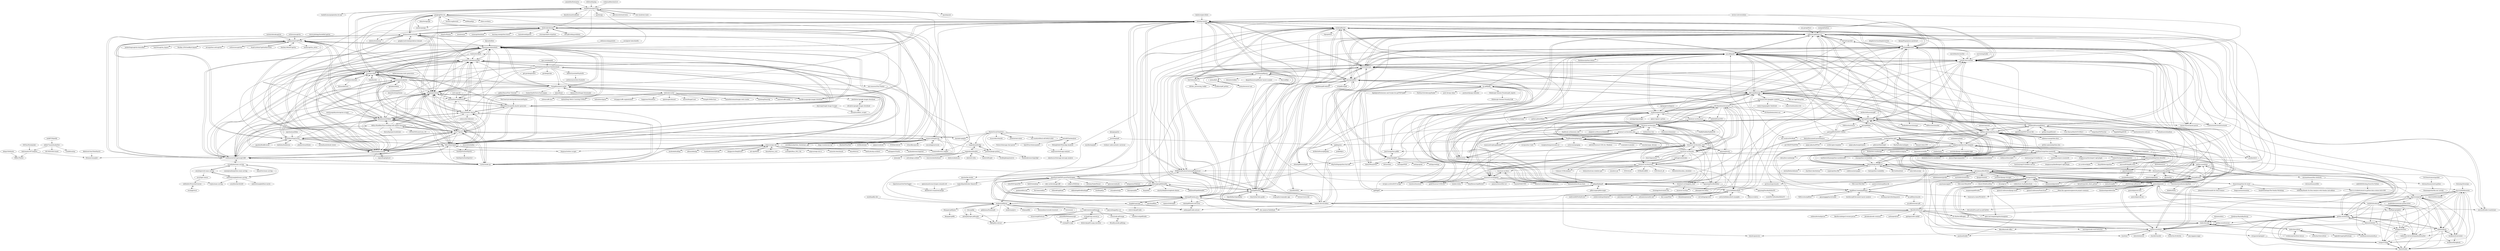 digraph G {
"haskellcamargo/sclack" -> "jpbruinsslot/slack-term" ["e"=1]
"haskellcamargo/sclack" -> "wee-slack/wee-slack" ["e"=1]
"haskellcamargo/sclack" -> "quack/quack" ["e"=1]
"haskellcamargo/sclack" -> "google/gif-for-cli"
"haskellcamargo/sclack" -> "haskellcamargo/gemidao-do-zap" ["e"=1]
"haskellcamargo/sclack" -> "sunainapai/makesite"
"haskellcamargo/sclack" -> "atlanhq/camelot"
"haskellcamargo/sclack" -> "danmacnish/cartoonify"
"haskellcamargo/sclack" -> "shobrook/rebound"
"haskellcamargo/sclack" -> "Squarespace/datasheets"
"haskellcamargo/sclack" -> "klaudiosinani/taskbook" ["e"=1]
"haskellcamargo/sclack" -> "Greenwolf/social_mapper" ["e"=1]
"haskellcamargo/sclack" -> "Erotemic/ubelt"
"haskellcamargo/sclack" -> "sgreben/jp" ["e"=1]
"haskellcamargo/sclack" -> "thoppe/pixelhouse"
"euske/pdfminer" -> "pdfminer/pdfminer.six"
"euske/pdfminer" -> "py-pdf/pypdf"
"euske/pdfminer" -> "jsvine/pdfplumber"
"euske/pdfminer" -> "pmaupin/pdfrw"
"euske/pdfminer" -> "chezou/tabula-py"
"euske/pdfminer" -> "deanmalmgren/textract"
"euske/pdfminer" -> "coolwanglu/pdf2htmlEX"
"euske/pdfminer" -> "tabulapdf/tabula"
"euske/pdfminer" -> "timClicks/slate"
"euske/pdfminer" -> "python-openxml/python-docx"
"euske/pdfminer" -> "WZBSocialScienceCenter/pdftabextract" ["e"=1]
"euske/pdfminer" -> "atlanhq/camelot"
"euske/pdfminer" -> "seatgeek/fuzzywuzzy" ["e"=1]
"euske/pdfminer" -> "pymupdf/PyMuPDF"
"euske/pdfminer" -> "clips/pattern" ["e"=1]
"ryu577/pyray" -> "tvytlx/render-py"
"ryu577/pyray" -> "thoppe/pixelhouse"
"ryu577/pyray" -> "avidLearnerInProgress/pyCAIR"
"ryu577/pyray" -> "dizballanze/m00dbot"
"ryu577/pyray" -> "Squarespace/datasheets"
"ryu577/pyray" -> "Erotemic/ubelt"
"ryu577/pyray" -> "mraza007/videodownloader"
"ryu577/pyray" -> "RameshAditya/asciify"
"ryu577/pyray" -> "danmacnish/cartoonify"
"ryu577/pyray" -> "cosme12/SimpleCoin"
"ryu577/pyray" -> "dantaki/vapeplot" ["e"=1]
"ryu577/pyray" -> "Aditya-Khadilkar/Face-tracking-with-Anime-characters"
"ryu577/pyray" -> "M4cs/BabySploit"
"ryu577/pyray" -> "BasioMeusPuga/Lector"
"ryu577/pyray" -> "cuducos/twitter-cleanup"
"claird/PyPDF4" -> "pmaupin/pdfrw"
"mwilliamson/python-mammoth" -> "CenterForOpenScience/pydocx"
"mwilliamson/python-mammoth" -> "mwilliamson/mammoth.js" ["e"=1]
"mwilliamson/python-mammoth" -> "ShayHill/docx2python"
"mwilliamson/python-mammoth" -> "ankushshah89/python-docx2txt"
"mwilliamson/python-mammoth" -> "elapouya/python-docx-template"
"mwilliamson/python-mammoth" -> "python-openxml/python-docx"
"mwilliamson/python-mammoth" -> "bradmontgomery/word2html"
"mwilliamson/python-mammoth" -> "microsoft/Simplify-Docx"
"mwilliamson/python-mammoth" -> "matthewwithanm/python-markdownify" ["e"=1]
"mwilliamson/python-mammoth" -> "mwilliamson/java-mammoth"
"mwilliamson/python-mammoth" -> "weblyzard/inscriptis" ["e"=1]
"mwilliamson/python-mammoth" -> "benbalter/word-to-markdown" ["e"=1]
"mwilliamson/python-mammoth" -> "dougmassay/docximport-sigil-plugin"
"mwilliamson/python-mammoth" -> "pqzx/html2docx"
"mwilliamson/python-mammoth" -> "JessicaTegner/pypandoc" ["e"=1]
"madmaze/pytesseract" -> "tesseract-ocr/tesseract" ["e"=1]
"madmaze/pytesseract" -> "sirfz/tesserocr" ["e"=1]
"madmaze/pytesseract" -> "JaidedAI/EasyOCR" ["e"=1]
"madmaze/pytesseract" -> "py-pdf/pypdf"
"madmaze/pytesseract" -> "pdfminer/pdfminer.six"
"madmaze/pytesseract" -> "pymupdf/PyMuPDF"
"madmaze/pytesseract" -> "tesseract-ocr/tessdata"
"madmaze/pytesseract" -> "python-pillow/Pillow" ["e"=1]
"madmaze/pytesseract" -> "Belval/pdf2image"
"madmaze/pytesseract" -> "opencv/opencv-python" ["e"=1]
"madmaze/pytesseract" -> "UB-Mannheim/tesseract"
"madmaze/pytesseract" -> "ocropus-archive/DUP-ocropy" ["e"=1]
"madmaze/pytesseract" -> "asweigart/pyautogui" ["e"=1]
"madmaze/pytesseract" -> "jsvine/pdfplumber"
"madmaze/pytesseract" -> "seatgeek/fuzzywuzzy" ["e"=1]
"open-xml-templating/docxtemplater" -> "elapouya/python-docx-template" ["e"=1]
"Ziv-Barber/officegen" -> "dbashford/textract" ["e"=1]
"Ziv-Barber/officegen" -> "lalalic/docx4js" ["e"=1]
"manisandro/gImageReader" -> "DanBloomberg/leptonica" ["e"=1]
"wee-slack/wee-slack" -> "haskellcamargo/sclack" ["e"=1]
"bisguzar/twitter-scraper" -> "snipsco/snips-nlu" ["e"=1]
"bisguzar/twitter-scraper" -> "sunainapai/makesite" ["e"=1]
"Andromeda1957/netpwn" -> "OffXec/TheDoc"
"Andromeda1957/netpwn" -> "Eitenne/roxysploit"
"rkusa/pdfjs" -> "adrienjoly/npm-pdfreader" ["e"=1]
"rkusa/pdfjs" -> "ffalt/pdf.js-extract" ["e"=1]
"ArtifexSoftware/pdf2docx" -> "python-fan/pdf2word" ["e"=1]
"ArtifexSoftware/pdf2docx" -> "pymupdf/PyMuPDF"
"ArtifexSoftware/pdf2docx" -> "jsvine/pdfplumber"
"ArtifexSoftware/pdf2docx" -> "python-openxml/python-docx"
"ArtifexSoftware/pdf2docx" -> "pikepdf/pikepdf"
"ArtifexSoftware/pdf2docx" -> "camelot-dev/camelot"
"ArtifexSoftware/pdf2docx" -> "py-pdf/pypdf"
"ArtifexSoftware/pdf2docx" -> "opendatalab/PDF-Extract-Kit" ["e"=1]
"ArtifexSoftware/pdf2docx" -> "Ucas-HaoranWei/GOT-OCR2.0" ["e"=1]
"ArtifexSoftware/pdf2docx" -> "pdfminer/pdfminer.six"
"ArtifexSoftware/pdf2docx" -> "Belval/pdf2image"
"ArtifexSoftware/pdf2docx" -> "wmjordan/PDFPatcher" ["e"=1]
"ArtifexSoftware/pdf2docx" -> "RapidAI/RapidOCR" ["e"=1]
"ArtifexSoftware/pdf2docx" -> "joschuck/matrix-webcam" ["e"=1]
"ArtifexSoftware/pdf2docx" -> "reloadware/reloadium" ["e"=1]
"reingart/pyfpdf" -> "py-pdf/fpdf2"
"reingart/pyfpdf" -> "JazzCore/python-pdfkit" ["e"=1]
"reingart/pyfpdf" -> "pmaupin/pdfrw"
"reingart/pyfpdf" -> "py-pdf/pypdf"
"reingart/pyfpdf" -> "Belval/pdf2image"
"reingart/pyfpdf" -> "xhtml2pdf/xhtml2pdf" ["e"=1]
"reingart/pyfpdf" -> "web2py/pydal" ["e"=1]
"reingart/pyfpdf" -> "Kozea/WeasyPrint" ["e"=1]
"reingart/pyfpdf" -> "web2py/web2py" ["e"=1]
"reingart/pyfpdf" -> "WhyNotHugo/python-barcode" ["e"=1]
"reingart/pyfpdf" -> "tefra/xsdata" ["e"=1]
"reingart/pyfpdf" -> "python-excel/xlwt"
"reingart/pyfpdf" -> "jorisschellekens/borb"
"reingart/pyfpdf" -> "pikepdf/pikepdf"
"reingart/pyfpdf" -> "Setasign/FPDF" ["e"=1]
"mowolf/ChatAnalyzer" -> "PetengDedet/WhatsApp-Analyzer"
"mowolf/ChatAnalyzer" -> "SpiritFour/whatsanalyze"
"mowolf/ChatAnalyzer" -> "Pustur/whatsapp-chat-parser" ["e"=1]
"mowolf/ChatAnalyzer" -> "empicano/whatsapp-analyzer"
"google/gif-for-cli" -> "RameshAditya/asciify"
"google/gif-for-cli" -> "haskellcamargo/sclack"
"google/gif-for-cli" -> "shobrook/rebound"
"google/gif-for-cli" -> "Squarespace/datasheets"
"google/gif-for-cli" -> "danmacnish/cartoonify"
"google/gif-for-cli" -> "Netflix/pollyjs" ["e"=1]
"google/gif-for-cli" -> "vibora-io/vibora" ["e"=1]
"google/gif-for-cli" -> "mkaz/termgraph" ["e"=1]
"google/gif-for-cli" -> "santinic/pampy" ["e"=1]
"google/gif-for-cli" -> "browsh-org/browsh" ["e"=1]
"google/gif-for-cli" -> "Erotemic/ubelt"
"google/gif-for-cli" -> "atlanhq/camelot"
"google/gif-for-cli" -> "nbedos/termtosvg" ["e"=1]
"google/gif-for-cli" -> "snipsco/snips-nlu"
"google/gif-for-cli" -> "thoppe/pixelhouse"
"xlwings/xlwings" -> "jmcnamara/XlsxWriter"
"xlwings/xlwings" -> "pyexcel/pyexcel"
"xlwings/xlwings" -> "python-excel/xlrd"
"xlwings/xlwings" -> "ericremoreynolds/excelpython"
"xlwings/xlwings" -> "Excel-DNA/ExcelDna" ["e"=1]
"xlwings/xlwings" -> "python-openxml/python-docx"
"xlwings/xlwings" -> "mhammond/pywin32" ["e"=1]
"xlwings/xlwings" -> "xltrail/git-xl" ["e"=1]
"xlwings/xlwings" -> "pywinauto/pywinauto" ["e"=1]
"xlwings/xlwings" -> "rubberduck-vba/Rubberduck" ["e"=1]
"xlwings/xlwings" -> "dgorissen/pycel"
"xlwings/xlwings" -> "fzumstein/python-for-excel"
"xlwings/xlwings" -> "VBA-tools/VBA-Web" ["e"=1]
"xlwings/xlwings" -> "quantopian/qgrid" ["e"=1]
"xlwings/xlwings" -> "VBA-tools/VBA-JSON" ["e"=1]
"Greenwolf/social_mapper" -> "M4cs/BabySploit" ["e"=1]
"deeppavlov/DeepPavlov" -> "snipsco/snips-nlu" ["e"=1]
"ztane/python-Levenshtein" -> "deanmalmgren/textract" ["e"=1]
"MTrajK/coding-problems" -> "shobrook/rebound" ["e"=1]
"mhammond/pywin32" -> "xlwings/xlwings" ["e"=1]
"mhammond/pywin32" -> "python-openxml/python-docx" ["e"=1]
"benbalter/word-to-markdown" -> "mwilliamson/python-mammoth" ["e"=1]
"danburzo/percollate" -> "atlanhq/camelot" ["e"=1]
"naiveHobo/InvoiceNet" -> "camelot-dev/camelot" ["e"=1]
"pdf2htmlEX/pdf2htmlEX" -> "coolwanglu/pdf2htmlEX" ["e"=1]
"pdf2htmlEX/pdf2htmlEX" -> "pymupdf/PyMuPDF" ["e"=1]
"diego-vicente/som-tsp" -> "cosme12/SimpleCoin" ["e"=1]
"mkchoi212/fac" -> "wagoodman/bashful" ["e"=1]
"sepandhaghighi/art" -> "RameshAditya/asciify" ["e"=1]
"meetmangukiya/instagram-scraper" -> "avidLearnerInProgress/pyCAIR" ["e"=1]
"meetmangukiya/instagram-scraper" -> "dizballanze/m00dbot" ["e"=1]
"konatabrk/shellen" -> "DarkSpiritz/DarkSpiritz" ["e"=1]
"adaptech-cz/Tesseract4Android" -> "tesseract-ocr/tessdata" ["e"=1]
"ecthros/uncaptcha" -> "mikeyy/nonoCAPTCHA" ["e"=1]
"sunainapai/makesite" -> "BasioMeusPuga/Lector"
"sunainapai/makesite" -> "bisguzar/twitter-scraper" ["e"=1]
"sunainapai/makesite" -> "Erotemic/ubelt"
"sunainapai/makesite" -> "getnikola/nikola" ["e"=1]
"sunainapai/makesite" -> "snipsco/snips-nlu"
"sunainapai/makesite" -> "RameshAditya/asciify"
"sunainapai/makesite" -> "Squarespace/datasheets"
"sunainapai/makesite" -> "thoppe/pixelhouse"
"sunainapai/makesite" -> "M4cs/BabySploit"
"sunainapai/makesite" -> "atlanhq/camelot"
"sunainapai/makesite" -> "mm-mansour/Fast-Pandas" ["e"=1]
"sunainapai/makesite" -> "haskellcamargo/sclack"
"sunainapai/makesite" -> "dizballanze/m00dbot"
"sunainapai/makesite" -> "ryu577/pyray"
"sunainapai/makesite" -> "YoongiKim/AutoCrawler"
"lxml/lxml" -> "python-excel/xlrd" ["e"=1]
"mileshenrichs/spotify-playlist-generator" -> "Squarespace/datasheets"
"mileshenrichs/spotify-playlist-generator" -> "Erotemic/ubelt"
"mileshenrichs/spotify-playlist-generator" -> "cuducos/twitter-cleanup"
"mileshenrichs/spotify-playlist-generator" -> "mraza007/videodownloader"
"mileshenrichs/spotify-playlist-generator" -> "sdushantha/soundcloud-dl"
"mileshenrichs/spotify-playlist-generator" -> "dizballanze/m00dbot"
"mileshenrichs/spotify-playlist-generator" -> "thoppe/pixelhouse"
"mileshenrichs/spotify-playlist-generator" -> "tvytlx/render-py"
"mileshenrichs/spotify-playlist-generator" -> "M4cs/BabySploit"
"mileshenrichs/spotify-playlist-generator" -> "YouTubeDownload/YouTubeDownload"
"mileshenrichs/spotify-playlist-generator" -> "rianhunter/dbxfs"
"shobrook/rebound" -> "hardikvasa/google-images-download" ["e"=1]
"shobrook/rebound" -> "s0md3v/Photon" ["e"=1]
"shobrook/rebound" -> "snipsco/snips-nlu"
"shobrook/rebound" -> "RameshAditya/asciify"
"shobrook/rebound" -> "xonsh/xonsh" ["e"=1]
"shobrook/rebound" -> "cosmicpython/book" ["e"=1]
"shobrook/rebound" -> "atlanhq/camelot"
"shobrook/rebound" -> "learning-zone/python-basics" ["e"=1]
"shobrook/rebound" -> "danmacnish/cartoonify"
"shobrook/rebound" -> "MTrajK/coding-problems" ["e"=1]
"shobrook/rebound" -> "cosme12/SimpleCoin"
"shobrook/rebound" -> "hannob/snallygaster" ["e"=1]
"shobrook/rebound" -> "Greenwolf/social_mapper" ["e"=1]
"shobrook/rebound" -> "google/gif-for-cli"
"shobrook/rebound" -> "swaroopch/byte-of-python" ["e"=1]
"mps-youtube/pafy" -> "YouTubeDownload/YouTubeDownload" ["e"=1]
"cosme12/SimpleCoin" -> "Ekultek/WhatWaf" ["e"=1]
"cosme12/SimpleCoin" -> "ryu577/pyray"
"cosme12/SimpleCoin" -> "shobrook/rebound"
"cosme12/SimpleCoin" -> "M4cs/BabySploit"
"cosme12/SimpleCoin" -> "dvf/blockchain" ["e"=1]
"cosme12/SimpleCoin" -> "spipm/crackcoin" ["e"=1]
"cosme12/SimpleCoin" -> "diego-vicente/som-tsp" ["e"=1]
"cosme12/SimpleCoin" -> "NVIDIA/vid2vid" ["e"=1]
"cosme12/SimpleCoin" -> "richardkiss/pycoin" ["e"=1]
"cosme12/SimpleCoin" -> "Greenwolf/social_mapper" ["e"=1]
"cosme12/SimpleCoin" -> "danmacnish/cartoonify"
"cosme12/SimpleCoin" -> "prettier/plugin-python"
"cosme12/SimpleCoin" -> "snipsco/snips-nlu"
"cosme12/SimpleCoin" -> "conradoqg/naivecoin" ["e"=1]
"cosme12/SimpleCoin" -> "satwikkansal/python_blockchain_app" ["e"=1]
"tesseract-ocr/tessdata_fast" -> "tesseract-ocr/tessdata_best"
"tesseract-ocr/tessdata_fast" -> "tesseract-ocr/test"
"tesseract-ocr/tessdata_fast" -> "tesseract-ocr/tesstrain"
"tesseract-ocr/tessdata_fast" -> "tesseract-ocr/langdata"
"tesseract-ocr/tessdata_fast" -> "tesseract-ocr/langdata_lstm"
"tesseract-ocr/tessdata_fast" -> "tesseract-ocr/tessdata"
"tesseract-ocr/tessdata_fast" -> "DanBloomberg/leptonica"
"tesseract-ocr/tessdata_fast" -> "tesseract-ocr/tesseract-ocr.github.io"
"tesseract-ocr/tessdata_fast" -> "charlesw/tesseract" ["e"=1]
"rianhunter/dbxfs" -> "Squarespace/datasheets"
"rianhunter/dbxfs" -> "mraza007/videodownloader"
"rianhunter/dbxfs" -> "avidLearnerInProgress/pyCAIR"
"rianhunter/dbxfs" -> "dizballanze/m00dbot"
"camelot-dev/camelot" -> "camelot-dev/excalibur"
"camelot-dev/camelot" -> "chezou/tabula-py"
"camelot-dev/camelot" -> "jsvine/pdfplumber"
"camelot-dev/camelot" -> "atlanhq/camelot"
"camelot-dev/camelot" -> "pdfminer/pdfminer.six"
"camelot-dev/camelot" -> "tabulapdf/tabula"
"camelot-dev/camelot" -> "pymupdf/PyMuPDF"
"camelot-dev/camelot" -> "py-pdf/pypdf"
"camelot-dev/camelot" -> "microsoft/table-transformer" ["e"=1]
"camelot-dev/camelot" -> "tabulapdf/tabula-java"
"camelot-dev/camelot" -> "Layout-Parser/layout-parser" ["e"=1]
"camelot-dev/camelot" -> "DevashishPrasad/CascadeTabNet" ["e"=1]
"camelot-dev/camelot" -> "mindee/doctr" ["e"=1]
"camelot-dev/camelot" -> "WZBSocialScienceCenter/pdftabextract" ["e"=1]
"camelot-dev/camelot" -> "Unstructured-IO/unstructured" ["e"=1]
"mit-nlp/MITIE" -> "snipsco/snips-nlu" ["e"=1]
"joaomilho/Enterprise" -> "haskellcamargo/sclack" ["e"=1]
"Erotemic/xdoctest" -> "Erotemic/ubelt"
"Erotemic/xdoctest" -> "Kitware/kwcoco"
"BasioMeusPuga/Lector" -> "babluboy/bookworm" ["e"=1]
"BasioMeusPuga/Lector" -> "sunainapai/makesite"
"BasioMeusPuga/Lector" -> "snipsco/snips-nlu"
"BasioMeusPuga/Lector" -> "M4cs/BabySploit"
"BasioMeusPuga/Lector" -> "johnfactotum/foliate" ["e"=1]
"BasioMeusPuga/Lector" -> "Squarespace/datasheets"
"BasioMeusPuga/Lector" -> "thoppe/pixelhouse"
"BasioMeusPuga/Lector" -> "ryu577/pyray"
"BasioMeusPuga/Lector" -> "Erotemic/ubelt"
"BasioMeusPuga/Lector" -> "michaldaniel/ebook-viewer" ["e"=1]
"BasioMeusPuga/Lector" -> "pgaskin/BookBrowser" ["e"=1]
"BasioMeusPuga/Lector" -> "RameshAditya/asciify"
"BasioMeusPuga/Lector" -> "mraza007/videodownloader"
"BasioMeusPuga/Lector" -> "dizballanze/m00dbot"
"BasioMeusPuga/Lector" -> "danmacnish/cartoonify"
"linkedin/shiv" -> "Erotemic/ubelt" ["e"=1]
"kennethreitz/pytheory" -> "sdushantha/soundcloud-dl" ["e"=1]
"kennethreitz/pytheory" -> "RameshAditya/asciify" ["e"=1]
"tesseract-ocr/tesstrain" -> "tesseract-ocr/langdata_lstm"
"tesseract-ocr/tesstrain" -> "tesseract-ocr/tessdata_best"
"tesseract-ocr/tesstrain" -> "Shreeshrii/tess5train-fonts"
"tesseract-ocr/tesstrain" -> "mittagessen/kraken" ["e"=1]
"tesseract-ocr/tesstrain" -> "nguyenq/jTessBoxEditor"
"tesseract-ocr/tesstrain" -> "OCR4all/LAREX" ["e"=1]
"tesseract-ocr/tesstrain" -> "tesseract-ocr/langdata"
"tesseract-ocr/tesstrain" -> "OCR-D/ocrd_all" ["e"=1]
"tesseract-ocr/tesstrain" -> "Calamari-OCR/calamari" ["e"=1]
"tesseract-ocr/tesstrain" -> "tesseract-ocr/tessdata_fast"
"tesseract-ocr/tesstrain" -> "Shreeshrii/tessdata_shreetest"
"tesseract-ocr/tesstrain" -> "buliasz/tesstrain-windows-gui"
"tesseract-ocr/tesstrain" -> "cneud/ocr-gt" ["e"=1]
"tesseract-ocr/tesstrain" -> "tesseract-ocr/docs"
"tesseract-ocr/tesstrain" -> "OCR-D/core" ["e"=1]
"RasaHQ/rasa_core" -> "snipsco/snips-nlu" ["e"=1]
"YoongiKim/AutoCrawler" -> "Squarespace/datasheets"
"YoongiKim/AutoCrawler" -> "hardikvasa/google-images-download" ["e"=1]
"YoongiKim/AutoCrawler" -> "M4cs/BabySploit"
"YoongiKim/AutoCrawler" -> "mikeyy/nonoCAPTCHA"
"YoongiKim/AutoCrawler" -> "Erotemic/ubelt"
"YoongiKim/AutoCrawler" -> "QianyanTech/Image-Downloader" ["e"=1]
"YoongiKim/AutoCrawler" -> "golbin/TensorFlow-Tutorials" ["e"=1]
"YoongiKim/AutoCrawler" -> "RameshAditya/asciify"
"YoongiKim/AutoCrawler" -> "mraza007/videodownloader"
"YoongiKim/AutoCrawler" -> "hellock/icrawler"
"YoongiKim/AutoCrawler" -> "GunhoChoi/PyTorch-FastCampus" ["e"=1]
"YoongiKim/AutoCrawler" -> "kakao/khaiii" ["e"=1]
"YoongiKim/AutoCrawler" -> "avidLearnerInProgress/pyCAIR"
"YoongiKim/AutoCrawler" -> "atlanhq/camelot"
"YoongiKim/AutoCrawler" -> "thoppe/pixelhouse"
"danmacnish/cartoonify" -> "thoppe/pixelhouse"
"danmacnish/cartoonify" -> "avidLearnerInProgress/pyCAIR"
"danmacnish/cartoonify" -> "ryu577/pyray"
"danmacnish/cartoonify" -> "RameshAditya/asciify"
"danmacnish/cartoonify" -> "dizballanze/m00dbot"
"danmacnish/cartoonify" -> "shobrook/rebound"
"danmacnish/cartoonify" -> "mraza007/videodownloader"
"danmacnish/cartoonify" -> "Squarespace/datasheets"
"danmacnish/cartoonify" -> "mikeyy/nonoCAPTCHA"
"danmacnish/cartoonify" -> "nbedos/termtosvg" ["e"=1]
"danmacnish/cartoonify" -> "snipsco/snips-nlu"
"danmacnish/cartoonify" -> "googlecreativelab/quickdraw-dataset" ["e"=1]
"danmacnish/cartoonify" -> "BasioMeusPuga/Lector"
"danmacnish/cartoonify" -> "google/gif-for-cli"
"danmacnish/cartoonify" -> "atlanhq/camelot"
"unoconv/unoconv" -> "python-openxml/python-docx" ["e"=1]
"pikepdf/pikepdf" -> "qpdf/qpdf" ["e"=1]
"pikepdf/pikepdf" -> "pdfarranger/pdfarranger" ["e"=1]
"pikepdf/pikepdf" -> "py-pdf/pypdf"
"pikepdf/pikepdf" -> "pymupdf/PyMuPDF"
"pikepdf/pikepdf" -> "pdfminer/pdfminer.six"
"pikepdf/pikepdf" -> "pmaupin/pdfrw"
"pikepdf/pikepdf" -> "jorisschellekens/borb"
"pikepdf/pikepdf" -> "camelot-dev/camelot"
"pikepdf/pikepdf" -> "jsvine/pdfplumber"
"pikepdf/pikepdf" -> "Belval/pdf2image"
"pikepdf/pikepdf" -> "ArtifexSoftware/pdf2docx"
"pikepdf/pikepdf" -> "pypdfium2-team/pypdfium2"
"pikepdf/pikepdf" -> "jalan/pdftotext"
"pikepdf/pikepdf" -> "chezou/tabula-py"
"pikepdf/pikepdf" -> "claird/PyPDF4"
"camelot-dev/excalibur" -> "camelot-dev/camelot"
"camelot-dev/excalibur" -> "atlanhq/camelot"
"camelot-dev/excalibur" -> "chezou/tabula-py"
"camelot-dev/excalibur" -> "tabulapdf/tabula"
"camelot-dev/excalibur" -> "tabulapdf/tabula-java"
"camelot-dev/excalibur" -> "jsvine/pdfplumber"
"camelot-dev/excalibur" -> "WZBSocialScienceCenter/pdftabextract" ["e"=1]
"camelot-dev/excalibur" -> "microsoft/table-transformer" ["e"=1]
"camelot-dev/excalibur" -> "pdfminer/pdfminer.six"
"camelot-dev/excalibur" -> "doc-analysis/TableBank" ["e"=1]
"camelot-dev/excalibur" -> "ashima/pdf-table-extract"
"camelot-dev/excalibur" -> "DevashishPrasad/CascadeTabNet" ["e"=1]
"camelot-dev/excalibur" -> "jcushman/pdfquery"
"camelot-dev/excalibur" -> "euske/pdfminer"
"camelot-dev/excalibur" -> "kermitt2/grobid" ["e"=1]
"ecthros/uncaptcha2" -> "mikeyy/nonoCAPTCHA" ["e"=1]
"tvytlx/render-py" -> "thoppe/pixelhouse"
"tvytlx/render-py" -> "ryu577/pyray"
"tvytlx/render-py" -> "dizballanze/m00dbot"
"tvytlx/render-py" -> "cuducos/twitter-cleanup"
"tvytlx/render-py" -> "mraza007/videodownloader"
"tvytlx/render-py" -> "avidLearnerInProgress/pyCAIR"
"ericgazoni/openpyxl" -> "python-excel/xlutils"
"ericgazoni/openpyxl" -> "reingart/vb2py"
"python-openxml/python-docx" -> "elapouya/python-docx-template"
"python-openxml/python-docx" -> "scanny/python-pptx"
"python-openxml/python-docx" -> "py-pdf/pypdf"
"python-openxml/python-docx" -> "mikemaccana/python-docx"
"python-openxml/python-docx" -> "pymupdf/PyMuPDF"
"python-openxml/python-docx" -> "jmcnamara/XlsxWriter"
"python-openxml/python-docx" -> "pdfminer/pdfminer.six"
"python-openxml/python-docx" -> "xlwings/xlwings"
"python-openxml/python-docx" -> "euske/pdfminer"
"python-openxml/python-docx" -> "ankushshah89/python-docx2txt"
"python-openxml/python-docx" -> "jsvine/pdfplumber"
"python-openxml/python-docx" -> "mhammond/pywin32" ["e"=1]
"python-openxml/python-docx" -> "python-excel/xlrd"
"python-openxml/python-docx" -> "deanmalmgren/textract"
"python-openxml/python-docx" -> "ArtifexSoftware/pdf2docx"
"socialpoint-labs/sheetfu" -> "Squarespace/datasheets" ["e"=1]
"will/slacktyping" -> "haskellcamargo/sclack" ["e"=1]
"scantailor/scantailor" -> "DanBloomberg/leptonica" ["e"=1]
"wagoodman/bashful" -> "wagoodman/bridgy"
"wagoodman/bashful" -> "hunterloftis/pbr" ["e"=1]
"wagoodman/bashful" -> "mkchoi212/fac" ["e"=1]
"wagoodman/bashful" -> "bradleyjkemp/memviz" ["e"=1]
"wagoodman/bashful" -> "tj/mmake" ["e"=1]
"wagoodman/bashful" -> "asticode/go-astibob"
"wagoodman/bashful" -> "weaveworks/footloose" ["e"=1]
"wagoodman/bashful" -> "kubicorn/kubicorn" ["e"=1]
"sdushantha/soundcloud-dl" -> "mraza007/videodownloader"
"sdushantha/soundcloud-dl" -> "RameshAditya/asciify"
"sdushantha/soundcloud-dl" -> "thoppe/pixelhouse"
"sdushantha/soundcloud-dl" -> "cuducos/twitter-cleanup"
"sdushantha/soundcloud-dl" -> "Squarespace/datasheets"
"sdushantha/soundcloud-dl" -> "mileshenrichs/spotify-playlist-generator"
"satwikkansal/python_blockchain_app" -> "cosme12/SimpleCoin" ["e"=1]
"xltrail/git-xl" -> "xlwings/xlwings" ["e"=1]
"yakovmeister/pdf2image" -> "ol-th/pdf-img-convert.js"
"yakovmeister/pdf2image" -> "mooz/node-pdf-image"
"yakovmeister/pdf2image" -> "dichovsky/pdf-to-png-converter"
"yakovmeister/pdf2image" -> "k-yle/pdf-to-img"
"yakovmeister/pdf2image" -> "ffalt/pdf.js-extract"
"kkyon/botflow" -> "Squarespace/datasheets" ["e"=1]
"paulocoutinhox/pdfium-lib" -> "pypdfium2-team/pypdfium2" ["e"=1]
"tesseract-ocr/tessdata_best" -> "tesseract-ocr/tessdata_fast"
"tesseract-ocr/tessdata_best" -> "tesseract-ocr/tessdata"
"tesseract-ocr/tessdata_best" -> "tesseract-ocr/tesstrain"
"tesseract-ocr/tessdata_best" -> "tesseract-ocr/tessdoc"
"tesseract-ocr/tessdata_best" -> "UB-Mannheim/tesseract"
"tesseract-ocr/tessdata_best" -> "tesseract-ocr/langdata"
"tesseract-ocr/tessdata_best" -> "DanBloomberg/leptonica"
"tesseract-ocr/tessdata_best" -> "tesseract-ocr/langdata_lstm"
"tesseract-ocr/tessdata_best" -> "nguyenq/tess4j" ["e"=1]
"tesseract-ocr/tessdata_best" -> "sirfz/tesserocr" ["e"=1]
"tesseract-ocr/tessdata_best" -> "madmaze/pytesseract"
"tesseract-ocr/tessdata_best" -> "Calamari-OCR/calamari" ["e"=1]
"tesseract-ocr/tessdata_best" -> "tesseract-ocr/tesseract" ["e"=1]
"tesseract-ocr/tessdata_best" -> "nguyenq/jTessBoxEditor"
"tesseract-ocr/tessdata_best" -> "otiai10/gosseract" ["e"=1]
"M4cs/BabySploit" -> "Erotemic/ubelt"
"M4cs/BabySploit" -> "mraza007/videodownloader"
"M4cs/BabySploit" -> "RameshAditya/asciify"
"M4cs/BabySploit" -> "avidLearnerInProgress/pyCAIR"
"M4cs/BabySploit" -> "Squarespace/datasheets"
"M4cs/BabySploit" -> "thoppe/pixelhouse"
"M4cs/BabySploit" -> "DarkSpiritz/DarkSpiritz"
"M4cs/BabySploit" -> "Greenwolf/social_mapper" ["e"=1]
"M4cs/BabySploit" -> "dizballanze/m00dbot"
"M4cs/BabySploit" -> "mikeyy/nonoCAPTCHA"
"M4cs/BabySploit" -> "cuducos/twitter-cleanup"
"M4cs/BabySploit" -> "YoongiKim/AutoCrawler"
"M4cs/BabySploit" -> "BasioMeusPuga/Lector"
"M4cs/BabySploit" -> "tvytlx/render-py"
"M4cs/BabySploit" -> "mileshenrichs/spotify-playlist-generator"
"mm-mansour/Fast-Pandas" -> "Squarespace/datasheets" ["e"=1]
"mm-mansour/Fast-Pandas" -> "snipsco/snips-nlu" ["e"=1]
"D4Vinci/PasteJacker" -> "Andromeda1957/netpwn" ["e"=1]
"timClicks/slate" -> "jcushman/pdfquery"
"timClicks/slate" -> "ecatkins/xpdf_python"
"timClicks/slate" -> "euske/pdfminer"
"timClicks/slate" -> "18F/doc_processing_toolkit" ["e"=1]
"Alir3z4/html2text" -> "deanmalmgren/textract" ["e"=1]
"tesseract-ocr/langdata_lstm" -> "tesseract-ocr/test"
"tesseract-ocr/langdata_lstm" -> "livezingy/tesstrainsh-win"
"YouTubeDownload/YouTubeDownload" -> "mraza007/videodownloader"
"YouTubeDownload/YouTubeDownload" -> "get-pytube/pytube3"
"YouTubeDownload/YouTubeDownload" -> "mileshenrichs/spotify-playlist-generator"
"YouTubeDownload/YouTubeDownload" -> "Squarespace/datasheets"
"YouTubeDownload/YouTubeDownload" -> "M4cs/BabySploit"
"YouTubeDownload/YouTubeDownload" -> "RameshAditya/asciify"
"YouTubeDownload/YouTubeDownload" -> "tvytlx/render-py"
"YouTubeDownload/YouTubeDownload" -> "Erotemic/ubelt"
"YouTubeDownload/YouTubeDownload" -> "dizballanze/m00dbot"
"YouTubeDownload/YouTubeDownload" -> "thoppe/pixelhouse"
"YouTubeDownload/YouTubeDownload" -> "pytube/pytube" ["e"=1]
"YouTubeDownload/YouTubeDownload" -> "tdietert/youtubePlaylistDL"
"YouTubeDownload/YouTubeDownload" -> "ryu577/pyray"
"YouTubeDownload/YouTubeDownload" -> "YoongiKim/AutoCrawler"
"YouTubeDownload/YouTubeDownload" -> "sdushantha/soundcloud-dl"
"pymupdf/PyMuPDF-Utilities" -> "pymupdf/PyMuPDF"
"pymupdf/PyMuPDF-Utilities" -> "pymupdf/RAG" ["e"=1]
"pymupdf/PyMuPDF-Utilities" -> "doc-analysis/DocBank" ["e"=1]
"pymupdf/PyMuPDF-Utilities" -> "BobLd/DocumentLayoutAnalysis" ["e"=1]
"pymupdf/PyMuPDF-Utilities" -> "pypdfium2-team/pypdfium2"
"pymupdf/PyMuPDF-Utilities" -> "Belval/pdf2image"
"pymupdf/PyMuPDF-Utilities" -> "jstockwin/py-pdf-parser"
"Aditya-Khadilkar/Face-tracking-with-Anime-characters" -> "dizballanze/m00dbot"
"Aditya-Khadilkar/Face-tracking-with-Anime-characters" -> "thoppe/pixelhouse"
"Aditya-Khadilkar/Face-tracking-with-Anime-characters" -> "avidLearnerInProgress/pyCAIR"
"Aditya-Khadilkar/Face-tracking-with-Anime-characters" -> "tvytlx/render-py"
"Aditya-Khadilkar/Face-tracking-with-Anime-characters" -> "thewaifuproject/waifuchat"
"Aditya-Khadilkar/Face-tracking-with-Anime-characters" -> "ryu577/pyray"
"Aditya-Khadilkar/Face-tracking-with-Anime-characters" -> "HT524/500LineorLess_CN" ["e"=1]
"Aditya-Khadilkar/Face-tracking-with-Anime-characters" -> "RameshAditya/asciify"
"Aditya-Khadilkar/Face-tracking-with-Anime-characters" -> "mraza007/videodownloader"
"RameshAditya/asciify" -> "M4cs/BabySploit"
"RameshAditya/asciify" -> "sdushantha/soundcloud-dl"
"RameshAditya/asciify" -> "thoppe/pixelhouse"
"RameshAditya/asciify" -> "Erotemic/ubelt"
"RameshAditya/asciify" -> "Squarespace/datasheets"
"RameshAditya/asciify" -> "avidLearnerInProgress/pyCAIR"
"RameshAditya/asciify" -> "mraza007/videodownloader"
"RameshAditya/asciify" -> "sepandhaghighi/art" ["e"=1]
"RameshAditya/asciify" -> "ryu577/pyray"
"RameshAditya/asciify" -> "dizballanze/m00dbot"
"RameshAditya/asciify" -> "shobrook/rebound"
"RameshAditya/asciify" -> "danmacnish/cartoonify"
"RameshAditya/asciify" -> "sunainapai/makesite"
"RameshAditya/asciify" -> "mikeyy/nonoCAPTCHA"
"RameshAditya/asciify" -> "tvytlx/render-py"
"DarkSpiritz/DarkSpiritz" -> "DarkSpiritz/DarkSpiritz3"
"DarkSpiritz/DarkSpiritz" -> "Eitenne/roxysploit"
"ericremoreynolds/excelpython" -> "bnikolic/ExPy"
"mikeyy/nonoCAPTCHA" -> "NoahCardoza/CaptchaHarvester" ["e"=1]
"mikeyy/nonoCAPTCHA" -> "theriley106/outCaptcha" ["e"=1]
"mikeyy/nonoCAPTCHA" -> "avidLearnerInProgress/pyCAIR"
"mikeyy/nonoCAPTCHA" -> "thoppe/pixelhouse"
"mikeyy/nonoCAPTCHA" -> "lorien/captcha_solver" ["e"=1]
"mikeyy/nonoCAPTCHA" -> "Squarespace/datasheets"
"mikeyy/nonoCAPTCHA" -> "Erotemic/ubelt"
"mikeyy/nonoCAPTCHA" -> "ecthros/uncaptcha2" ["e"=1]
"mikeyy/nonoCAPTCHA" -> "M4cs/BabySploit"
"mikeyy/nonoCAPTCHA" -> "JackonYang/captcha-tensorflow" ["e"=1]
"mikeyy/nonoCAPTCHA" -> "teal33t/captcha_bypass" ["e"=1]
"mikeyy/nonoCAPTCHA" -> "MacKey-255/GoodByeCatpcha" ["e"=1]
"mikeyy/nonoCAPTCHA" -> "RameshAditya/asciify"
"mikeyy/nonoCAPTCHA" -> "YoongiKim/AutoCrawler"
"mikeyy/nonoCAPTCHA" -> "ad-m/python-anticaptcha" ["e"=1]
"microsoft/Simplify-Docx" -> "pqzx/html2docx"
"prettier/plugin-python" -> "wagoodman/bridgy"
"prettier/plugin-python" -> "facebookresearch/py2bpf"
"k4mpr3t/b4tm4n" -> "OffXec/TheDoc"
"dantaki/vapeplot" -> "wagoodman/bridgy" ["e"=1]
"dantaki/vapeplot" -> "ryu577/pyray" ["e"=1]
"python-fan/pdf2word" -> "ArtifexSoftware/pdf2docx" ["e"=1]
"mraza007/videodownloader" -> "cuducos/twitter-cleanup"
"mraza007/videodownloader" -> "YouTubeDownload/YouTubeDownload"
"mraza007/videodownloader" -> "thoppe/pixelhouse"
"mraza007/videodownloader" -> "dizballanze/m00dbot"
"mraza007/videodownloader" -> "sdushantha/soundcloud-dl"
"mraza007/videodownloader" -> "Squarespace/datasheets"
"mraza007/videodownloader" -> "tvytlx/render-py"
"mraza007/videodownloader" -> "Erotemic/ubelt"
"mraza007/videodownloader" -> "mileshenrichs/spotify-playlist-generator"
"mraza007/videodownloader" -> "M4cs/BabySploit"
"avidLearnerInProgress/pyCAIR" -> "thoppe/pixelhouse"
"avidLearnerInProgress/pyCAIR" -> "dizballanze/m00dbot"
"avidLearnerInProgress/pyCAIR" -> "tvytlx/render-py"
"avidLearnerInProgress/pyCAIR" -> "ryu577/pyray"
"avidLearnerInProgress/pyCAIR" -> "Erotemic/ubelt"
"avidLearnerInProgress/pyCAIR" -> "Squarespace/datasheets"
"avidLearnerInProgress/pyCAIR" -> "mikeyy/nonoCAPTCHA"
"avidLearnerInProgress/pyCAIR" -> "cuducos/twitter-cleanup"
"avidLearnerInProgress/pyCAIR" -> "M4cs/BabySploit"
"avidLearnerInProgress/pyCAIR" -> "RameshAditya/asciify"
"avidLearnerInProgress/pyCAIR" -> "Aditya-Khadilkar/Face-tracking-with-Anime-characters"
"avidLearnerInProgress/pyCAIR" -> "vivianhylee/seam-carving"
"avidLearnerInProgress/pyCAIR" -> "danmacnish/cartoonify"
"avidLearnerInProgress/pyCAIR" -> "mraza007/videodownloader"
"Abdulrah33m/Cl0neMast3r" -> "Eitenne/roxysploit" ["e"=1]
"axu2/improved-seam-carving" -> "andrewdcampbell/seam-carving"
"axu2/improved-seam-carving" -> "axu2/tiger-menus"
"axu2/improved-seam-carving" -> "vivianhylee/seam-carving"
"andrewdcampbell/seam-carving" -> "vivianhylee/seam-carving"
"andrewdcampbell/seam-carving" -> "axu2/improved-seam-carving"
"andrewdcampbell/seam-carving" -> "li-plus/seam-carving"
"andrewdcampbell/seam-carving" -> "andrewdcampbell/face-movie"
"andrewdcampbell/seam-carving" -> "assafshocher/InGAN" ["e"=1]
"PetengDedet/WhatsApp-Analyzer" -> "empicano/whatsapp-analyzer"
"PetengDedet/WhatsApp-Analyzer" -> "mowolf/ChatAnalyzer"
"theriley106/outCaptcha" -> "mikeyy/nonoCAPTCHA" ["e"=1]
"dizballanze/m00dbot" -> "thoppe/pixelhouse"
"dizballanze/m00dbot" -> "tvytlx/render-py"
"dizballanze/m00dbot" -> "cuducos/twitter-cleanup"
"dizballanze/m00dbot" -> "mraza007/videodownloader"
"dizballanze/m00dbot" -> "avidLearnerInProgress/pyCAIR"
"dizballanze/m00dbot" -> "Aditya-Khadilkar/Face-tracking-with-Anime-characters"
"dizballanze/m00dbot" -> "ryu577/pyray"
"dizballanze/m00dbot" -> "Squarespace/datasheets"
"dizballanze/m00dbot" -> "Erotemic/ubelt"
"pqzx/html2docx" -> "erezlife/html2docx"
"agl/jbig2enc" -> "ArtifexSoftware/jbig2dec"
"agl/jbig2enc" -> "jwilk/didjvu"
"ank0409/Ditching-Excel-for-Python" -> "learn-co-students/excel-to-python-data-science-intro-000"
"erezlife/html2docx" -> "pqzx/html2docx"
"Edinburgh-Genome-Foundry/pdf_reports" -> "Edinburgh-Genome-Foundry/CAB"
"thoppe/pixelhouse" -> "tvytlx/render-py"
"thoppe/pixelhouse" -> "avidLearnerInProgress/pyCAIR"
"thoppe/pixelhouse" -> "dizballanze/m00dbot"
"thoppe/pixelhouse" -> "ryu577/pyray"
"thoppe/pixelhouse" -> "Squarespace/datasheets"
"thoppe/pixelhouse" -> "mraza007/videodownloader"
"thoppe/pixelhouse" -> "cuducos/twitter-cleanup"
"thoppe/pixelhouse" -> "Erotemic/ubelt"
"thoppe/pixelhouse" -> "RameshAditya/asciify"
"thoppe/pixelhouse" -> "sdushantha/soundcloud-dl"
"thoppe/pixelhouse" -> "M4cs/BabySploit"
"thoppe/pixelhouse" -> "danmacnish/cartoonify"
"thoppe/pixelhouse" -> "Aditya-Khadilkar/Face-tracking-with-Anime-characters"
"cuducos/twitter-cleanup" -> "mraza007/videodownloader"
"cuducos/twitter-cleanup" -> "dizballanze/m00dbot"
"cuducos/twitter-cleanup" -> "thoppe/pixelhouse"
"cuducos/twitter-cleanup" -> "Erotemic/ubelt"
"cuducos/twitter-cleanup" -> "tvytlx/render-py"
"cuducos/twitter-cleanup" -> "cuducos/bot-followers" ["e"=1]
"cuducos/twitter-cleanup" -> "mileshenrichs/spotify-playlist-generator"
"garysieling/pdf-js-csv" -> "SamDecrock/pdf2table"
"ideonate/nb2xls" -> "fkarb/xltable"
"ideonate/nb2xls" -> "webermarcolivier/xlsxpandasformatter"
"ideonate/nb2xls" -> "reingart/vb2py"
"ideonate/nb2xls" -> "snoopyjc/xls2xlsx"
"ideonate/nb2xls" -> "python-excel/xlutils"
"ideonate/nb2xls" -> "vallettea/koala"
"haoxiaoyong1014/editor-ui" -> "haoxiaoyong1014/editor-service"
"reingart/vb2py" -> "fkarb/xltable"
"empicano/whatsapp-analyzer" -> "akashsara/whatsapp-message-analysis"
"recalapp/recal" -> "sebthedev/PrincetonCourses"
"tesseract-ocr/tesseract" -> "tesseract-ocr/tessdata" ["e"=1]
"myles/awesome-static-generators" -> "sunainapai/makesite" ["e"=1]
"Kozea/WeasyPrint" -> "py-pdf/pypdf" ["e"=1]
"tjko/jpegoptim" -> "josch/img2pdf" ["e"=1]
"rmtheis/tess-two" -> "tesseract-ocr/tessdata" ["e"=1]
"axa-group/Parsr" -> "pdfminer/pdfminer.six" ["e"=1]
"deanmalmgren/textract" -> "pdfminer/pdfminer.six"
"deanmalmgren/textract" -> "miso-belica/sumy" ["e"=1]
"deanmalmgren/textract" -> "chrismattmann/tika-python"
"deanmalmgren/textract" -> "euske/pdfminer"
"deanmalmgren/textract" -> "Alir3z4/html2text" ["e"=1]
"deanmalmgren/textract" -> "ankushshah89/python-docx2txt"
"deanmalmgren/textract" -> "dbashford/textract"
"deanmalmgren/textract" -> "michaelhelmick/lassie" ["e"=1]
"deanmalmgren/textract" -> "py-pdf/pypdf"
"deanmalmgren/textract" -> "chartbeat-labs/textacy" ["e"=1]
"deanmalmgren/textract" -> "rspeer/python-ftfy" ["e"=1]
"deanmalmgren/textract" -> "WZBSocialScienceCenter/pdftabextract" ["e"=1]
"deanmalmgren/textract" -> "codelucas/newspaper" ["e"=1]
"deanmalmgren/textract" -> "python-openxml/python-docx"
"deanmalmgren/textract" -> "buriy/python-readability" ["e"=1]
"openpaperwork/pyocr" -> "madmaze/pytesseract" ["e"=1]
"wkhtmltopdf/wkhtmltopdf" -> "coolwanglu/pdf2htmlEX" ["e"=1]
"evidenceprime/html-docx-js" -> "lalalic/docx2html" ["e"=1]
"evidenceprime/html-docx-js" -> "lalalic/docx4js" ["e"=1]
"pyexcel-webwares/django-excel" -> "pyexcel/pyexcel" ["e"=1]
"pdfminer/pdfminer.six" -> "euske/pdfminer"
"pdfminer/pdfminer.six" -> "jsvine/pdfplumber"
"pdfminer/pdfminer.six" -> "py-pdf/pypdf"
"pdfminer/pdfminer.six" -> "pymupdf/PyMuPDF"
"pdfminer/pdfminer.six" -> "camelot-dev/camelot"
"pdfminer/pdfminer.six" -> "chezou/tabula-py"
"pdfminer/pdfminer.six" -> "atlanhq/camelot"
"pdfminer/pdfminer.six" -> "deanmalmgren/textract"
"pdfminer/pdfminer.six" -> "pmaupin/pdfrw"
"pdfminer/pdfminer.six" -> "kermitt2/grobid" ["e"=1]
"pdfminer/pdfminer.six" -> "Unstructured-IO/unstructured" ["e"=1]
"pdfminer/pdfminer.six" -> "pikepdf/pikepdf"
"pdfminer/pdfminer.six" -> "tabulapdf/tabula"
"pdfminer/pdfminer.six" -> "Layout-Parser/layout-parser" ["e"=1]
"pdfminer/pdfminer.six" -> "Belval/pdf2image"
"apache/tika" -> "chrismattmann/tika-python" ["e"=1]
"oschwartz10612/poppler-windows" -> "Belval/pdf2image"
"oschwartz10612/poppler-windows" -> "UB-Mannheim/zotero-ocr" ["e"=1]
"oschwartz10612/poppler-windows" -> "UB-Mannheim/tesseract"
"oschwartz10612/poppler-windows" -> "conda-forge/poppler-feedstock"
"oschwartz10612/poppler-windows" -> "rmyorston/busybox-w32" ["e"=1]
"oschwartz10612/poppler-windows" -> "jalan/pdftotext"
"mozilla/pdfjs-dist" -> "modesty/pdf2json" ["e"=1]
"ultralytics/google-images-download" -> "ultralytics/flickr_scraper"
"ultralytics/google-images-download" -> "Joeclinton1/google-images-download"
"meik97/XSpotify" -> "abdulr7mann/hackerEnv" ["e"=1]
"tabulapdf/tabula-java" -> "tabulapdf/tabula"
"tabulapdf/tabula-java" -> "chezou/tabula-py"
"tabulapdf/tabula-java" -> "thoqbk/traprange"
"tabulapdf/tabula-java" -> "JonathanLink/PDFLayoutTextStripper"
"tabulapdf/tabula-java" -> "camelot-dev/excalibur"
"tabulapdf/tabula-java" -> "atlanhq/camelot"
"tabulapdf/tabula-java" -> "camelot-dev/camelot"
"tabulapdf/tabula-java" -> "tabulapdf/tabula-extractor"
"tabulapdf/tabula-java" -> "jsvine/pdfplumber"
"tabulapdf/tabula-java" -> "ropensci/tabulapdf" ["e"=1]
"tabulapdf/tabula-java" -> "WZBSocialScienceCenter/pdftabextract" ["e"=1]
"tabulapdf/tabula-java" -> "apache/pdfbox" ["e"=1]
"tabulapdf/tabula-java" -> "pdfminer/pdfminer.six"
"tabulapdf/tabula-java" -> "modesty/pdf2json"
"tabulapdf/tabula-java" -> "doc-analysis/TableBank" ["e"=1]
"scdl-org/scdl" -> "sdushantha/soundcloud-dl" ["e"=1]
"tesseract-ocr/tessdoc" -> "tesseract-ocr/tessdata_best"
"tesseract-ocr/tessdoc" -> "UB-Mannheim/tesseract"
"tesseract-ocr/tessdoc" -> "tesseract-ocr/tessdata"
"tesseract-ocr/tessdoc" -> "tesseract-ocr/tesstrain"
"tesseract-ocr/tessdoc" -> "otiai10/gosseract" ["e"=1]
"tesseract-ocr/tessdoc" -> "madmaze/pytesseract"
"tesseract-ocr/tessdoc" -> "tesseract-ocr/tesseract" ["e"=1]
"tesseract-ocr/tessdoc" -> "sirfz/tesserocr" ["e"=1]
"tesseract-ocr/tessdoc" -> "tesseract-ocr/langdata"
"tesseract-ocr/tessdoc" -> "mittagessen/kraken" ["e"=1]
"tesseract-ocr/tessdoc" -> "tesseract-ocr/tessdata_fast"
"tesseract-ocr/tessdoc" -> "charlesw/tesseract" ["e"=1]
"tesseract-ocr/tessdoc" -> "DanBloomberg/leptonica"
"tesseract-ocr/tessdoc" -> "tesseract-ocr/langdata_lstm"
"tesseract-ocr/tessdoc" -> "mindee/doctr" ["e"=1]
"Layout-Parser/layout-parser" -> "jsvine/pdfplumber" ["e"=1]
"mooz/node-pdf-image" -> "fitraditya/node-pdf2img"
"fzumstein/python-for-excel" -> "xlwings/xlwings"
"fzumstein/python-for-excel" -> "tylerjrichards/Streamlit-for-Data-Science" ["e"=1]
"fzumstein/python-for-excel" -> "thepycoach/automation" ["e"=1]
"fzumstein/python-for-excel" -> "PacktWorkshops/The-Pandas-Workshop" ["e"=1]
"fzumstein/python-for-excel" -> "stefmolin/Hands-On-Data-Analysis-with-Pandas-2nd-edition" ["e"=1]
"fzumstein/python-for-excel" -> "learn-co-students/excel-to-python-data-science-intro-000"
"nguyenq/tess4j" -> "tesseract-ocr/tessdata" ["e"=1]
"nguyenq/tess4j" -> "tesseract-ocr/tessdata_best" ["e"=1]
"nguyenq/tess4j" -> "nguyenq/jTessBoxEditor" ["e"=1]
"thoqbk/traprange" -> "rostrovsky/pdf-table"
"thoqbk/traprange" -> "JonathanLink/PDFLayoutTextStripper"
"thoqbk/traprange" -> "tabulapdf/tabula-java"
"thoqbk/traprange" -> "ashima/pdf-table-extract"
"chrismattmann/tika-python" -> "apache/tika" ["e"=1]
"chrismattmann/tika-python" -> "chrismattmann/tika-similarity"
"chrismattmann/tika-python" -> "deanmalmgren/textract"
"chrismattmann/tika-python" -> "pdfminer/pdfminer.six"
"chrismattmann/tika-python" -> "jalan/pdftotext"
"chrismattmann/tika-python" -> "chezou/tabula-py"
"chrismattmann/tika-python" -> "LogicalSpark/docker-tikaserver"
"chrismattmann/tika-python" -> "camelot-dev/camelot"
"chrismattmann/tika-python" -> "pymupdf/PyMuPDF"
"chrismattmann/tika-python" -> "euske/pdfminer"
"chrismattmann/tika-python" -> "apache/tika-docker"
"chrismattmann/tika-python" -> "jsvine/pdfplumber"
"chrismattmann/tika-python" -> "atlanhq/camelot"
"chrismattmann/tika-python" -> "py-pdf/pypdf"
"chrismattmann/tika-python" -> "jamesturk/jellyfish" ["e"=1]
"neuroradiology/InsideReCaptcha" -> "mikeyy/nonoCAPTCHA" ["e"=1]
"julianhille/MuhammaraJS" -> "k-yle/pdf-to-img" ["e"=1]
"ohyicong/Google-Image-Scraper" -> "ultralytics/flickr_scraper" ["e"=1]
"lalalic/docx2html" -> "lalalic/docx4js"
"lalalic/docx2html" -> "artburkart/docx2html"
"lalalic/docx2html" -> "mwilliamson/mammoth.js" ["e"=1]
"lalalic/docx2html" -> "fagbokforlaget/pdftohtmljs"
"lalalic/docx2html" -> "evidenceprime/html-docx-js" ["e"=1]
"pyexcel/pyexcel" -> "pyexcel-webwares/django-excel" ["e"=1]
"pyexcel/pyexcel" -> "pyexcel/pyexcel-xlsx"
"pyexcel/pyexcel" -> "jmcnamara/XlsxWriter"
"pyexcel/pyexcel" -> "xlwings/xlwings"
"pyexcel/pyexcel" -> "pyexcel-webwares/Flask-Excel" ["e"=1]
"pyexcel/pyexcel" -> "kz26/PyExcelerate"
"pyexcel/pyexcel" -> "python-excel/xlrd"
"pyexcel/pyexcel" -> "dgorissen/pycel"
"pyexcel/pyexcel" -> "thombashi/pytablewriter" ["e"=1]
"pyexcel/pyexcel" -> "python-excel/xlutils"
"pyexcel/pyexcel" -> "pyexcel/pyexcel-xls"
"pyexcel/pyexcel" -> "PydPiper/pylightxl"
"pyexcel/pyexcel" -> "vinci1it2000/formulas"
"pyexcel/pyexcel" -> "jazzband/tablib" ["e"=1]
"pyexcel/pyexcel" -> "python-excel/xlwt"
"Joeclinton1/google-images-download" -> "ultralytics/google-images-download"
"lalalic/docx4js" -> "lalalic/docx2html"
"lalalic/docx4js" -> "morungos/node-word-extractor"
"lalalic/docx4js" -> "dkiyatkin/node-office"
"bradbase/xlcalculator" -> "vallettea/koala"
"bradbase/xlcalculator" -> "vinci1it2000/formulas"
"bradbase/xlcalculator" -> "dgorissen/pycel"
"bradbase/xlcalculator" -> "bradbase/flyingkoala"
"ol-th/pdf-img-convert.js" -> "k-yle/pdf-to-img"
"ol-th/pdf-img-convert.js" -> "yakovmeister/pdf2image"
"ol-th/pdf-img-convert.js" -> "dichovsky/pdf-to-png-converter"
"TheComeUpCode/SpotifyGeneratePlaylist" -> "mileshenrichs/spotify-playlist-generator" ["e"=1]
"NoahCardoza/CaptchaHarvester" -> "mikeyy/nonoCAPTCHA" ["e"=1]
"apache/tika-docker" -> "LogicalSpark/docker-tikaserver"
"formulajs/formulajs" -> "vinci1it2000/formulas" ["e"=1]
"ultralytics/flickr_scraper" -> "ultralytics/google-images-download"
"abdulr7mann/hackerEnv" -> "MS-WEB-BN/t14m4t" ["e"=1]
"abdulr7mann/hackerEnv" -> "Andromeda1957/netpwn"
"abdulr7mann/hackerEnv" -> "scalabli/sashay" ["e"=1]
"chrismattmann/tika-similarity" -> "chrismattmann/nutch-python"
"chrismattmann/tika-similarity" -> "chrismattmann/etllib"
"jstockwin/py-pdf-parser" -> "maxpmaxp/pdfreader"
"dgorissen/pycel" -> "vallettea/koala"
"dgorissen/pycel" -> "vinci1it2000/formulas"
"dgorissen/pycel" -> "bradbase/xlcalculator"
"dgorissen/pycel" -> "kz26/PyExcelerate"
"dgorissen/pycel" -> "python-excel/xlutils"
"dgorissen/pycel" -> "reingart/vb2py"
"dgorissen/pycel" -> "PydPiper/pylightxl"
"dgorissen/pycel" -> "webermarcolivier/xlsxpandasformatter"
"dgorissen/pycel" -> "fkarb/xltable"
"dgorissen/pycel" -> "JackMcKew/awesome-python-bytes" ["e"=1]
"PydPiper/pylightxl" -> "webermarcolivier/xlsxpandasformatter"
"PydPiper/pylightxl" -> "reingart/vb2py"
"PydPiper/pylightxl" -> "snoopyjc/xls2xlsx"
"PydPiper/pylightxl" -> "python-excel/xlutils"
"LogicalSpark/docker-tikaserver" -> "apache/tika-docker"
"LogicalSpark/docker-tikaserver" -> "dbmdz/solr-ocrpayload-plugin"
"pyexcel/pyexcel-xlsx" -> "pyexcel/pyexcel-xls"
"snoopyjc/xls2xlsx" -> "fkarb/xltable"
"snoopyjc/xls2xlsx" -> "reingart/vb2py"
"elapouya/python-docx-template" -> "python-openxml/python-docx"
"elapouya/python-docx-template" -> "open-xml-templating/docxtemplater" ["e"=1]
"elapouya/python-docx-template" -> "mwilliamson/python-mammoth"
"elapouya/python-docx-template" -> "Bouke/docx-mailmerge"
"elapouya/python-docx-template" -> "jmcnamara/XlsxWriter"
"elapouya/python-docx-template" -> "4teamwork/docxcompose"
"elapouya/python-docx-template" -> "Kozea/WeasyPrint" ["e"=1]
"elapouya/python-docx-template" -> "jhpyle/docassemble" ["e"=1]
"elapouya/python-docx-template" -> "coleifer/huey" ["e"=1]
"elapouya/python-docx-template" -> "guigrpa/docx-templates" ["e"=1]
"elapouya/python-docx-template" -> "ankushshah89/python-docx2txt"
"elapouya/python-docx-template" -> "scanny/python-pptx"
"elapouya/python-docx-template" -> "pymupdf/PyMuPDF"
"elapouya/python-docx-template" -> "JazzCore/python-pdfkit" ["e"=1]
"elapouya/python-docx-template" -> "yourlabs/django-autocomplete-light" ["e"=1]
"py-pdf/pypdf" -> "pdfminer/pdfminer.six"
"py-pdf/pypdf" -> "pymupdf/PyMuPDF"
"py-pdf/pypdf" -> "euske/pdfminer"
"py-pdf/pypdf" -> "jsvine/pdfplumber"
"py-pdf/pypdf" -> "pmaupin/pdfrw"
"py-pdf/pypdf" -> "python-openxml/python-docx"
"py-pdf/pypdf" -> "pikepdf/pikepdf"
"py-pdf/pypdf" -> "chezou/tabula-py"
"py-pdf/pypdf" -> "camelot-dev/camelot"
"py-pdf/pypdf" -> "Belval/pdf2image"
"py-pdf/pypdf" -> "python-pillow/Pillow" ["e"=1]
"py-pdf/pypdf" -> "madmaze/pytesseract"
"py-pdf/pypdf" -> "deanmalmgren/textract"
"py-pdf/pypdf" -> "Kozea/WeasyPrint" ["e"=1]
"py-pdf/pypdf" -> "theskumar/python-dotenv" ["e"=1]
"ml-tooling/opyrator" -> "jorisschellekens/borb" ["e"=1]
"hardikvasa/google-images-download" -> "shobrook/rebound" ["e"=1]
"hardikvasa/google-images-download" -> "YoongiKim/AutoCrawler" ["e"=1]
"tesseract-ocr/langdata" -> "tesseract-ocr/docs"
"tesseract-ocr/langdata" -> "tesseract-ocr/tessdata"
"tesseract-ocr/langdata" -> "tesseract-ocr/tesseract-ocr.github.io"
"tesseract-ocr/langdata" -> "tesseract-ocr/langdata_lstm"
"tesseract-ocr/langdata" -> "tesseract-ocr/tesstrain"
"tesseract-ocr/langdata" -> "tesseract-ocr/tessdata_best"
"tesseract-ocr/langdata" -> "tesseract-ocr/tessdata_fast"
"tesseract-ocr/langdata" -> "gali8/Tesseract-OCR-iOS" ["e"=1]
"tesseract-ocr/langdata" -> "Shreeshrii/tess5train-fonts"
"tesseract-ocr/langdata" -> "tmbdev/clstm" ["e"=1]
"tesseract-ocr/langdata" -> "pannous/tensorflow-ocr" ["e"=1]
"tesseract-ocr/langdata" -> "charlesw/tesseract" ["e"=1]
"tesseract-ocr/langdata" -> "tianzhi0549/CTPN" ["e"=1]
"tesseract-ocr/langdata" -> "nguyenq/jTessBoxEditor"
"tesseract-ocr/langdata" -> "ocropus-archive/DUP-ocropy" ["e"=1]
"tesseract-ocr/tessdata" -> "rmtheis/tess-two" ["e"=1]
"tesseract-ocr/tessdata" -> "tesseract-ocr/tessdata_best"
"tesseract-ocr/tessdata" -> "tesseract-ocr/tesseract" ["e"=1]
"tesseract-ocr/tessdata" -> "tesseract-ocr/langdata"
"tesseract-ocr/tessdata" -> "nguyenq/tess4j" ["e"=1]
"tesseract-ocr/tessdata" -> "UB-Mannheim/tesseract"
"tesseract-ocr/tessdata" -> "gali8/Tesseract-OCR-iOS" ["e"=1]
"tesseract-ocr/tessdata" -> "charlesw/tesseract" ["e"=1]
"tesseract-ocr/tessdata" -> "tesseract-ocr/tessdoc"
"tesseract-ocr/tessdata" -> "madmaze/pytesseract"
"tesseract-ocr/tessdata" -> "chineseocr/chineseocr" ["e"=1]
"tesseract-ocr/tessdata" -> "DayBreak-u/chineseocr_lite" ["e"=1]
"tesseract-ocr/tessdata" -> "tesseract-ocr/tessdata_fast"
"tesseract-ocr/tessdata" -> "adaptech-cz/Tesseract4Android" ["e"=1]
"tesseract-ocr/tessdata" -> "PaddlePaddle/PaddleOCR" ["e"=1]
"ArtifexSoftware/mupdf" -> "pymupdf/PyMuPDF" ["e"=1]
"k-yle/pdf-to-img" -> "ol-th/pdf-img-convert.js"
"python-excel/xlrd" -> "python-excel/xlwt"
"python-excel/xlrd" -> "python-excel/xlutils"
"python-excel/xlrd" -> "jmcnamara/XlsxWriter"
"python-excel/xlrd" -> "python-excel/tutorial"
"python-excel/xlrd" -> "xlwings/xlwings"
"python-excel/xlrd" -> "lxml/lxml" ["e"=1]
"python-excel/xlrd" -> "pyexcel/pyexcel"
"python-excel/xlrd" -> "python-openxml/python-docx"
"python-excel/xlrd" -> "jazzband/tablib" ["e"=1]
"python-excel/xlrd" -> "ericgazoni/openpyxl"
"python-excel/xlrd" -> "psycopg/psycopg2" ["e"=1]
"python-excel/xlrd" -> "dateutil/dateutil" ["e"=1]
"python-excel/xlrd" -> "chardet/chardet" ["e"=1]
"python-excel/xlrd" -> "PyMySQL/PyMySQL" ["e"=1]
"python-excel/xlrd" -> "benoitc/gunicorn" ["e"=1]
"microsoft/table-transformer" -> "jsvine/pdfplumber" ["e"=1]
"fitraditya/node-pdf2img" -> "mooz/node-pdf-image"
"seatgeek/thefuzz" -> "pdfminer/pdfminer.six" ["e"=1]
"pmaupin/pdfrw" -> "py-pdf/pypdf"
"pmaupin/pdfrw" -> "euske/pdfminer"
"pmaupin/pdfrw" -> "pdfminer/pdfminer.six"
"pmaupin/pdfrw" -> "claird/PyPDF4"
"pmaupin/pdfrw" -> "pikepdf/pikepdf"
"pmaupin/pdfrw" -> "jcushman/pdfquery"
"pmaupin/pdfrw" -> "reingart/pyfpdf"
"pmaupin/pdfrw" -> "JoshData/pdf-redactor" ["e"=1]
"pmaupin/pdfrw" -> "pymupdf/PyMuPDF"
"pmaupin/pdfrw" -> "rst2pdf/rst2pdf" ["e"=1]
"pmaupin/pdfrw" -> "atlanhq/camelot"
"pmaupin/pdfrw" -> "py-pdf/fpdf2"
"pmaupin/pdfrw" -> "chezou/tabula-py"
"pmaupin/pdfrw" -> "WZBSocialScienceCenter/pdftabextract" ["e"=1]
"pmaupin/pdfrw" -> "xhtml2pdf/xhtml2pdf" ["e"=1]
"mittagessen/kraken" -> "tesseract-ocr/tesstrain" ["e"=1]
"invoice-x/invoice2data" -> "camelot-dev/camelot" ["e"=1]
"invoice-x/invoice2data" -> "atlanhq/camelot" ["e"=1]
"invoice-x/invoice2data" -> "tabulapdf/tabula" ["e"=1]
"invoice-x/invoice2data" -> "jsvine/pdfplumber" ["e"=1]
"jorisschellekens/borb" -> "jorisschellekens/borb-examples"
"jorisschellekens/borb" -> "pikepdf/pikepdf"
"jorisschellekens/borb" -> "Miksus/rocketry" ["e"=1]
"jorisschellekens/borb" -> "pymupdf/PyMuPDF"
"jorisschellekens/borb" -> "py-pdf/pypdf"
"jorisschellekens/borb" -> "py-pdf/fpdf2"
"jorisschellekens/borb" -> "ml-tooling/opyrator" ["e"=1]
"jorisschellekens/borb" -> "jsvine/pdfplumber"
"jorisschellekens/borb" -> "pdfminer/pdfminer.six"
"jorisschellekens/borb" -> "onelivesleft/PrettyErrors" ["e"=1]
"jorisschellekens/borb" -> "ariebovenberg/whenever" ["e"=1]
"jorisschellekens/borb" -> "joerick/pyinstrument" ["e"=1]
"jorisschellekens/borb" -> "adrianlarion/useful-sed" ["e"=1]
"jorisschellekens/borb" -> "bee-san/pyWhat" ["e"=1]
"jorisschellekens/borb" -> "bloomberg/memray" ["e"=1]
"jorisschellekens/borb-examples" -> "jorisschellekens/borb"
"python-excel/xlwt" -> "python-excel/xlrd"
"python-excel/xlwt" -> "python-excel/xlutils"
"python-excel/xlwt" -> "python-excel/tutorial"
"python-excel/xlwt" -> "jmcnamara/XlsxWriter"
"python-excel/xlwt" -> "kz26/PyExcelerate"
"thepycoach/automation" -> "fzumstein/python-for-excel" ["e"=1]
"opensemanticsearch/open-semantic-etl" -> "dbmdz/solr-ocrpayload-plugin" ["e"=1]
"tesseract-ocr/tesseract-ocr.github.io" -> "tesseract-ocr/docs"
"adrienjoly/npm-pdfreader" -> "modesty/pdf2json"
"adrienjoly/npm-pdfreader" -> "ffalt/pdf.js-extract"
"flexpaper/pdf2json" -> "flexpaper/pdftk"
"python-excel/xlutils" -> "python-excel/xlwt"
"python-excel/xlutils" -> "reingart/vb2py"
"python-excel/xlutils" -> "fkarb/xltable"
"python-excel/xlutils" -> "python-excel/tutorial"
"python-excel/xlutils" -> "python-excel/xlrd"
"python-excel/xlutils" -> "vallettea/koala"
"python-excel/xlutils" -> "webermarcolivier/xlsxpandasformatter"
"python-excel/xlutils" -> "snoopyjc/xls2xlsx"
"python-excel/xlutils" -> "ideonate/nb2xls"
"josch/img2pdf" -> "myollie/img2pdf"
"josch/img2pdf" -> "trufanov-nok/scantailor-universal" ["e"=1]
"josch/img2pdf" -> "agl/jbig2enc"
"tesseract-ocr/docs" -> "tesseract-ocr/tesseract-ocr.github.io"
"tesseract-ocr/docs" -> "tesseract-ocr/langdata"
"python-excel/tutorial" -> "python-excel/xlutils"
"python-excel/tutorial" -> "python-excel/xlwt"
"python-excel/tutorial" -> "python-excel/xlrd"
"fkarb/xltable" -> "reingart/vb2py"
"qpdf/qpdf" -> "pikepdf/pikepdf" ["e"=1]
"qpdf/qpdf" -> "pymupdf/PyMuPDF" ["e"=1]
"qpdf/qpdf" -> "pdfminer/pdfminer.six" ["e"=1]
"qpdf/qpdf" -> "py-pdf/pypdf" ["e"=1]
"UB-Mannheim/tesseract" -> "tesseract-ocr/tessdata"
"UB-Mannheim/tesseract" -> "tesseract-ocr/tesseract" ["e"=1]
"UB-Mannheim/tesseract" -> "tesseract-ocr/tessdoc"
"UB-Mannheim/tesseract" -> "tesseract-ocr/tessdata_best"
"UB-Mannheim/tesseract" -> "madmaze/pytesseract"
"UB-Mannheim/tesseract" -> "oschwartz10612/poppler-windows"
"UB-Mannheim/tesseract" -> "UB-Mannheim/zotero-ocr" ["e"=1]
"UB-Mannheim/tesseract" -> "sirfz/tesserocr" ["e"=1]
"UB-Mannheim/tesseract" -> "manisandro/gImageReader" ["e"=1]
"UB-Mannheim/tesseract" -> "charlesw/tesseract" ["e"=1]
"UB-Mannheim/tesseract" -> "JaidedAI/EasyOCR" ["e"=1]
"UB-Mannheim/tesseract" -> "pywinauto/pywinauto" ["e"=1]
"UB-Mannheim/tesseract" -> "DanBloomberg/leptonica"
"UB-Mannheim/tesseract" -> "mhammond/pywin32" ["e"=1]
"UB-Mannheim/tesseract" -> "PaddlePaddle/PaddleOCR" ["e"=1]
"pdfarranger/pdfarranger" -> "pikepdf/pikepdf" ["e"=1]
"jsvine/pdfplumber" -> "pdfminer/pdfminer.six"
"jsvine/pdfplumber" -> "pymupdf/PyMuPDF"
"jsvine/pdfplumber" -> "camelot-dev/camelot"
"jsvine/pdfplumber" -> "py-pdf/pypdf"
"jsvine/pdfplumber" -> "chezou/tabula-py"
"jsvine/pdfplumber" -> "Unstructured-IO/unstructured" ["e"=1]
"jsvine/pdfplumber" -> "atlanhq/camelot"
"jsvine/pdfplumber" -> "Layout-Parser/layout-parser" ["e"=1]
"jsvine/pdfplumber" -> "microsoft/table-transformer" ["e"=1]
"jsvine/pdfplumber" -> "euske/pdfminer"
"jsvine/pdfplumber" -> "tabulapdf/tabula"
"jsvine/pdfplumber" -> "VikParuchuri/marker" ["e"=1]
"jsvine/pdfplumber" -> "kermitt2/grobid" ["e"=1]
"jsvine/pdfplumber" -> "mindee/doctr" ["e"=1]
"jsvine/pdfplumber" -> "facebookresearch/nougat" ["e"=1]
"ankushshah89/python-docx2txt" -> "microsoft/Simplify-Docx"
"ankushshah89/python-docx2txt" -> "deanmalmgren/textract"
"ankushshah89/python-docx2txt" -> "ShayHill/docx2python"
"ankushshah89/python-docx2txt" -> "python-openxml/python-docx"
"ankushshah89/python-docx2txt" -> "mwilliamson/python-mammoth"
"deepdoctection/deepdoctection" -> "jsvine/pdfplumber" ["e"=1]
"getnikola/nikola" -> "sunainapai/makesite" ["e"=1]
"metachris/pdfx" -> "jalan/pdftotext" ["e"=1]
"joschuck/matrix-webcam" -> "ArtifexSoftware/pdf2docx" ["e"=1]
"matthewwithanm/python-markdownify" -> "pymupdf/PyMuPDF" ["e"=1]
"matthewwithanm/python-markdownify" -> "mwilliamson/python-mammoth" ["e"=1]
"JonathanLink/PDFLayoutTextStripper" -> "thoqbk/traprange"
"JonathanLink/PDFLayoutTextStripper" -> "tabulapdf/tabula-java"
"JonathanLink/PDFLayoutTextStripper" -> "WZBSocialScienceCenter/pdftabextract" ["e"=1]
"JonathanLink/PDFLayoutTextStripper" -> "tabulapdf/tabula"
"JonathanLink/PDFLayoutTextStripper" -> "apache/pdfbox" ["e"=1]
"JonathanLink/PDFLayoutTextStripper" -> "atlanhq/camelot"
"JonathanLink/PDFLayoutTextStripper" -> "BafS/Gutenberg" ["e"=1]
"JonathanLink/PDFLayoutTextStripper" -> "modesty/pdf2json"
"JonathanLink/PDFLayoutTextStripper" -> "uber-archive/image-diff" ["e"=1]
"JonathanLink/PDFLayoutTextStripper" -> "radkovo/Pdf2Dom"
"JonathanLink/PDFLayoutTextStripper" -> "jostmey/NakedTensor" ["e"=1]
"JonathanLink/PDFLayoutTextStripper" -> "goessner/mdmath" ["e"=1]
"JonathanLink/PDFLayoutTextStripper" -> "coolwanglu/pdf2htmlEX"
"JonathanLink/PDFLayoutTextStripper" -> "alexgreene/WikiQuiz" ["e"=1]
"JonathanLink/PDFLayoutTextStripper" -> "LibrePDF/OpenPDF" ["e"=1]
"xavctn/img2table" -> "camelot-dev/camelot" ["e"=1]
"DanBloomberg/leptonica" -> "mzucker/page_dewarp" ["e"=1]
"DanBloomberg/leptonica" -> "tesseract-ocr/tessdata_best"
"DanBloomberg/leptonica" -> "agl/jbig2enc"
"DanBloomberg/leptonica" -> "ocropus-archive/DUP-ocropy" ["e"=1]
"DanBloomberg/leptonica" -> "tesseract-ocr/tesstrain"
"DanBloomberg/leptonica" -> "scantailor/scantailor" ["e"=1]
"DanBloomberg/leptonica" -> "tesseract-ocr/tessdata_fast"
"DanBloomberg/leptonica" -> "tesseract-ocr/tessdata"
"DanBloomberg/leptonica" -> "ocropus/hocr-tools" ["e"=1]
"DanBloomberg/leptonica" -> "manisandro/gImageReader" ["e"=1]
"DanBloomberg/leptonica" -> "wanghaisheng/awesome-ocr" ["e"=1]
"DanBloomberg/leptonica" -> "sirfz/tesserocr" ["e"=1]
"DanBloomberg/leptonica" -> "uclouvain/openjpeg" ["e"=1]
"DanBloomberg/leptonica" -> "peirick/Tesseract-OCR_for_Windows"
"DanBloomberg/leptonica" -> "charlesw/tesseract" ["e"=1]
"rockymadden/slack-cli" -> "haskellcamargo/sclack" ["e"=1]
"sirfz/tesserocr" -> "madmaze/pytesseract" ["e"=1]
"sirfz/tesserocr" -> "Belval/pdf2image" ["e"=1]
"sirfz/tesserocr" -> "DanBloomberg/leptonica" ["e"=1]
"sirfz/tesserocr" -> "tesseract-ocr/tessdata" ["e"=1]
"joweich/chat-miner" -> "MasterScrat/Chatistics"
"py-pdf/benchmarks" -> "pypdfium2-team/pypdfium2"
"py-pdf/benchmarks" -> "py-pdf/awesome-pdf"
"jcushman/pdfquery" -> "timClicks/slate"
"jcushman/pdfquery" -> "jsoma/kull"
"jcushman/pdfquery" -> "chezou/tabula-py"
"jcushman/pdfquery" -> "pmaupin/pdfrw"
"jcushman/pdfquery" -> "datanews/tables" ["e"=1]
"jcushman/pdfquery" -> "ashima/pdf-table-extract"
"jcushman/pdfquery" -> "ecatkins/xpdf_python"
"jcushman/pdfquery" -> "HazyResearch/pdftotree" ["e"=1]
"jcushman/pdfquery" -> "euske/pdfminer"
"jcushman/pdfquery" -> "dpapathanasiou/pdfminer-layout-scanner"
"jcushman/pdfquery" -> "fitnr/addfips"
"pypdfium2-team/pypdfium2" -> "py-pdf/benchmarks"
"pypdfium2-team/pypdfium2" -> "VikParuchuri/pdftext" ["e"=1]
"pypdfium2-team/pypdfium2" -> "Sunwood-ai-labs/PEGASUS"
"pypdfium2-team/pypdfium2" -> "ppaanngggg/layoutreader" ["e"=1]
"pypdfium2-team/pypdfium2" -> "huridocs/pdf-document-layout-analysis" ["e"=1]
"pypdfium2-team/pypdfium2" -> "Belval/pdf2image"
"pypdfium2-team/pypdfium2" -> "docling-project/docling-parse" ["e"=1]
"nguyenq/jTessBoxEditor" -> "nguyenq/jTessBoxEditorFX"
"nguyenq/jTessBoxEditor" -> "zdenop/qt-box-editor"
"mikemaccana/python-docx" -> "python-openxml/python-docx"
"mikemaccana/python-docx" -> "python-openxml/python-xlsx"
"chrismattmann/nutch-python" -> "thammegowda/tika-ner-corenlp"
"mwilliamson/java-mammoth" -> "haoxiaoyong1014/editor-service"
"kermitt2/grobid" -> "jsvine/pdfplumber" ["e"=1]
"kermitt2/grobid" -> "pdfminer/pdfminer.six" ["e"=1]
"opencv/opencv-python" -> "madmaze/pytesseract" ["e"=1]
"gitbrent/PptxGenJS" -> "scanny/python-pptx" ["e"=1]
"coolwanglu/pdf2htmlEX" -> "pdf2htmlEX/pdf2htmlEX" ["e"=1]
"coolwanglu/pdf2htmlEX" -> "euske/pdfminer"
"coolwanglu/pdf2htmlEX" -> "mozilla/pdf.js" ["e"=1]
"coolwanglu/pdf2htmlEX" -> "wkhtmltopdf/wkhtmltopdf" ["e"=1]
"coolwanglu/pdf2htmlEX" -> "pdfminer/pdfminer.six"
"coolwanglu/pdf2htmlEX" -> "tabulapdf/tabula"
"coolwanglu/pdf2htmlEX" -> "py-pdf/pypdf"
"coolwanglu/pdf2htmlEX" -> "ariya/phantomjs" ["e"=1]
"coolwanglu/pdf2htmlEX" -> "binux/pyspider" ["e"=1]
"coolwanglu/pdf2htmlEX" -> "fxsjy/jieba" ["e"=1]
"coolwanglu/pdf2htmlEX" -> "modesty/pdf2json"
"coolwanglu/pdf2htmlEX" -> "exacity/deeplearningbook-chinese" ["e"=1]
"coolwanglu/pdf2htmlEX" -> "pandao/editor.md" ["e"=1]
"coolwanglu/pdf2htmlEX" -> "fex-team/ueditor" ["e"=1]
"coolwanglu/pdf2htmlEX" -> "GitbookIO/gitbook" ["e"=1]
"dolanmiu/docx" -> "lalalic/docx4js" ["e"=1]
"mkleehammer/pyodbc" -> "jmcnamara/XlsxWriter" ["e"=1]
"vallettea/koala" -> "bradbase/xlcalculator"
"vallettea/koala" -> "dgorissen/pycel"
"vallettea/koala" -> "vinci1it2000/formulas"
"vallettea/koala" -> "bradbase/flyingkoala"
"vallettea/koala" -> "fkarb/xltable"
"vallettea/koala" -> "reingart/vb2py"
"vallettea/koala" -> "python-excel/xlutils"
"vallettea/koala" -> "webermarcolivier/xlsxpandasformatter"
"rspeer/python-ftfy" -> "deanmalmgren/textract" ["e"=1]
"dilshod/xlsx2csv" -> "python-excel/xlrd" ["e"=1]
"dilshod/xlsx2csv" -> "jmcnamara/XlsxWriter" ["e"=1]
"USCDataScience/sparkler" -> "chrismattmann/nutch-python" ["e"=1]
"thombashi/pytablewriter" -> "pyexcel/pyexcel" ["e"=1]
"dougmassay/docximport-sigil-plugin" -> "dougmassay/kindleimport-sigil-plugin"
"hellock/icrawler" -> "dxsooo/ImageCrawl"
"hellock/icrawler" -> "YoongiKim/AutoCrawler"
"hellock/icrawler" -> "fwang91/IMDb-Face" ["e"=1]
"hellock/icrawler" -> "amineHorseman/images-web-crawler"
"hellock/icrawler" -> "XiaohangZhan/cdp" ["e"=1]
"hellock/icrawler" -> "Joeclinton1/google-images-download"
"hellock/icrawler" -> "soeaver/caffe-model" ["e"=1]
"hellock/icrawler" -> "ydwen/caffe-face" ["e"=1]
"hellock/icrawler" -> "hardikvasa/google-images-download" ["e"=1]
"hellock/icrawler" -> "rksltnl/Deep-Metric-Learning-CVPR16" ["e"=1]
"hellock/icrawler" -> "hellock/torchpack"
"hellock/icrawler" -> "twtygqyy/caffe-augmentation" ["e"=1]
"hellock/icrawler" -> "happynear/NormFace" ["e"=1]
"hellock/icrawler" -> "openimages/dataset" ["e"=1]
"tdietert/youtubePlaylistDL" -> "jordoncm/youtube-dl-playlist"
"jpbruinsslot/slack-term" -> "haskellcamargo/sclack" ["e"=1]
"pymupdf/PyMuPDF" -> "py-pdf/pypdf"
"pymupdf/PyMuPDF" -> "jsvine/pdfplumber"
"pymupdf/PyMuPDF" -> "pdfminer/pdfminer.six"
"pymupdf/PyMuPDF" -> "Unstructured-IO/unstructured" ["e"=1]
"pymupdf/PyMuPDF" -> "pymupdf/PyMuPDF-Utilities"
"pymupdf/PyMuPDF" -> "pymupdf/RAG" ["e"=1]
"pymupdf/PyMuPDF" -> "opendatalab/PDF-Extract-Kit" ["e"=1]
"pymupdf/PyMuPDF" -> "camelot-dev/camelot"
"pymupdf/PyMuPDF" -> "Belval/pdf2image"
"pymupdf/PyMuPDF" -> "VikParuchuri/marker" ["e"=1]
"pymupdf/PyMuPDF" -> "pikepdf/pikepdf"
"pymupdf/PyMuPDF" -> "Layout-Parser/layout-parser" ["e"=1]
"pymupdf/PyMuPDF" -> "ArtifexSoftware/pdf2docx"
"pymupdf/PyMuPDF" -> "VikParuchuri/surya" ["e"=1]
"pymupdf/PyMuPDF" -> "facebookresearch/nougat" ["e"=1]
"swaroopch/byte-of-python" -> "shobrook/rebound" ["e"=1]
"chezou/tabula-py" -> "tabulapdf/tabula"
"chezou/tabula-py" -> "camelot-dev/camelot"
"chezou/tabula-py" -> "tabulapdf/tabula-java"
"chezou/tabula-py" -> "atlanhq/camelot"
"chezou/tabula-py" -> "camelot-dev/excalibur"
"chezou/tabula-py" -> "jsvine/pdfplumber"
"chezou/tabula-py" -> "pdfminer/pdfminer.six"
"chezou/tabula-py" -> "euske/pdfminer"
"chezou/tabula-py" -> "WZBSocialScienceCenter/pdftabextract" ["e"=1]
"chezou/tabula-py" -> "py-pdf/pypdf"
"chezou/tabula-py" -> "jcushman/pdfquery"
"chezou/tabula-py" -> "pymupdf/PyMuPDF"
"chezou/tabula-py" -> "Belval/pdf2image"
"chezou/tabula-py" -> "deanmalmgren/textract"
"chezou/tabula-py" -> "pmaupin/pdfrw"
"QianyanTech/Image-Downloader" -> "YoongiKim/AutoCrawler" ["e"=1]
"DjangoPeng/openai-quickstart" -> "jsvine/pdfplumber" ["e"=1]
"WZBSocialScienceCenter/pdftabextract" -> "atlanhq/camelot" ["e"=1]
"WZBSocialScienceCenter/pdftabextract" -> "chezou/tabula-py" ["e"=1]
"WZBSocialScienceCenter/pdftabextract" -> "JonathanLink/PDFLayoutTextStripper" ["e"=1]
"WZBSocialScienceCenter/pdftabextract" -> "tabulapdf/tabula" ["e"=1]
"OpenRefine/OpenRefine" -> "tabulapdf/tabula" ["e"=1]
"nithinmurali/pygsheets" -> "Squarespace/datasheets" ["e"=1]
"atlanhq/camelot" -> "camelot-dev/excalibur"
"atlanhq/camelot" -> "camelot-dev/camelot"
"atlanhq/camelot" -> "chezou/tabula-py"
"atlanhq/camelot" -> "WZBSocialScienceCenter/pdftabextract" ["e"=1]
"atlanhq/camelot" -> "tabulapdf/tabula"
"atlanhq/camelot" -> "jsvine/pdfplumber"
"atlanhq/camelot" -> "Squarespace/datasheets"
"atlanhq/camelot" -> "pdfminer/pdfminer.six"
"atlanhq/camelot" -> "tabulapdf/tabula-java"
"atlanhq/camelot" -> "snipsco/snips-nlu"
"atlanhq/camelot" -> "doc-analysis/TableBank" ["e"=1]
"atlanhq/camelot" -> "santinic/pampy" ["e"=1]
"atlanhq/camelot" -> "shobrook/rebound"
"atlanhq/camelot" -> "RameshAditya/asciify"
"atlanhq/camelot" -> "euske/pdfminer"
"scanny/python-pptx" -> "python-openxml/python-docx"
"scanny/python-pptx" -> "gitbrent/PptxGenJS" ["e"=1]
"scanny/python-pptx" -> "jmcnamara/XlsxWriter"
"scanny/python-pptx" -> "MartinPacker/md2pptx" ["e"=1]
"scanny/python-pptx" -> "Ziv-Barber/officegen" ["e"=1]
"scanny/python-pptx" -> "xlwings/xlwings"
"scanny/python-pptx" -> "py-pdf/pypdf"
"scanny/python-pptx" -> "limaoyi1/Auto-PPT" ["e"=1]
"scanny/python-pptx" -> "g21589/PPTX2HTML" ["e"=1]
"scanny/python-pptx" -> "elapouya/python-docx-template"
"scanny/python-pptx" -> "pymupdf/PyMuPDF"
"scanny/python-pptx" -> "pipipi-pikachu/PPTist" ["e"=1]
"scanny/python-pptx" -> "python-excel/xlrd"
"scanny/python-pptx" -> "m3dev/pptx-template"
"scanny/python-pptx" -> "pipipi-pikachu/pptxtojson" ["e"=1]
"mzucker/page_dewarp" -> "DanBloomberg/leptonica" ["e"=1]
"modesty/pdf2json" -> "adrienjoly/npm-pdfreader"
"modesty/pdf2json" -> "nisaacson/pdf-extract"
"modesty/pdf2json" -> "galkahana/HummusJS" ["e"=1]
"modesty/pdf2json" -> "flexpaper/pdf2json"
"modesty/pdf2json" -> "modesty/p2jsvc"
"modesty/pdf2json" -> "dbashford/textract"
"modesty/pdf2json" -> "ffalt/pdf.js-extract"
"modesty/pdf2json" -> "foliojs/pdfkit" ["e"=1]
"modesty/pdf2json" -> "desmondmorris/node-tesseract" ["e"=1]
"modesty/pdf2json" -> "coolwanglu/pdf2htmlEX"
"modesty/pdf2json" -> "yakovmeister/pdf2image"
"modesty/pdf2json" -> "tcr/scissors" ["e"=1]
"modesty/pdf2json" -> "euske/pdfminer"
"modesty/pdf2json" -> "tabulapdf/tabula-java"
"modesty/pdf2json" -> "garysieling/pdf-js-csv"
"guigrpa/docx-templates" -> "lalalic/docx4js" ["e"=1]
"guigrpa/docx-templates" -> "elapouya/python-docx-template" ["e"=1]
"jmcnamara/XlsxWriter" -> "python-excel/xlrd"
"jmcnamara/XlsxWriter" -> "xlwings/xlwings"
"jmcnamara/XlsxWriter" -> "pyexcel/pyexcel"
"jmcnamara/XlsxWriter" -> "python-excel/xlwt"
"jmcnamara/XlsxWriter" -> "python-openxml/python-docx"
"jmcnamara/XlsxWriter" -> "kz26/PyExcelerate"
"jmcnamara/XlsxWriter" -> "benoitc/gunicorn" ["e"=1]
"jmcnamara/XlsxWriter" -> "martinblech/xmltodict" ["e"=1]
"jmcnamara/XlsxWriter" -> "scanny/python-pptx"
"jmcnamara/XlsxWriter" -> "jazzband/tablib" ["e"=1]
"jmcnamara/XlsxWriter" -> "py-pdf/pypdf"
"jmcnamara/XlsxWriter" -> "django/channels" ["e"=1]
"jmcnamara/XlsxWriter" -> "jschneier/django-storages" ["e"=1]
"jmcnamara/XlsxWriter" -> "lxml/lxml" ["e"=1]
"jmcnamara/XlsxWriter" -> "mkleehammer/pyodbc" ["e"=1]
"VolodymyrBaydalka/docxjs" -> "lalalic/docx2html" ["e"=1]
"VolodymyrBaydalka/docxjs" -> "lalalic/docx4js" ["e"=1]
"pymupdf/RAG" -> "pymupdf/PyMuPDF" ["e"=1]
"pymupdf/RAG" -> "pymupdf/PyMuPDF-Utilities" ["e"=1]
"pymupdf/RAG" -> "pypdfium2-team/pypdfium2" ["e"=1]
"JazzCore/python-pdfkit" -> "reingart/pyfpdf" ["e"=1]
"JazzCore/python-pdfkit" -> "py-pdf/pypdf" ["e"=1]
"MasterScrat/Chatistics" -> "mar-muel/artificial-self-AMLD-2020"
"MasterScrat/Chatistics" -> "facebookresearch/py2bpf"
"MasterScrat/Chatistics" -> "prettier/plugin-python"
"MasterScrat/Chatistics" -> "wagoodman/bridgy"
"MasterScrat/Chatistics" -> "lucasrodes/whatstk"
"MasterScrat/Chatistics" -> "joweich/chat-miner"
"MasterScrat/Chatistics" -> "cosme12/SimpleCoin"
"MasterScrat/Chatistics" -> "PetengDedet/WhatsApp-Analyzer"
"MasterScrat/Chatistics" -> "mowolf/ChatAnalyzer"
"MasterScrat/Chatistics" -> "dantaki/vapeplot" ["e"=1]
"Olemi-llm-apprentice/generate-project-summary" -> "Sunwood-ai-labs/PEGASUS" ["e"=1]
"VikParuchuri/pdftext" -> "pypdfium2-team/pypdfium2" ["e"=1]
"huridocs/pdf-document-layout-analysis" -> "pypdfium2-team/pypdfium2" ["e"=1]
"pgaskin/BookBrowser" -> "BasioMeusPuga/Lector" ["e"=1]
"Bouke/docx-mailmerge" -> "iulica/docx-mailmerge"
"Squarespace/datasheets" -> "thoppe/pixelhouse"
"Squarespace/datasheets" -> "Erotemic/ubelt"
"Squarespace/datasheets" -> "mileshenrichs/spotify-playlist-generator"
"Squarespace/datasheets" -> "mraza007/videodownloader"
"Squarespace/datasheets" -> "avidLearnerInProgress/pyCAIR"
"Squarespace/datasheets" -> "dizballanze/m00dbot"
"Squarespace/datasheets" -> "cuducos/twitter-cleanup"
"Squarespace/datasheets" -> "M4cs/BabySploit"
"Squarespace/datasheets" -> "ryu577/pyray"
"Squarespace/datasheets" -> "sdushantha/soundcloud-dl"
"Squarespace/datasheets" -> "RameshAditya/asciify"
"Squarespace/datasheets" -> "rianhunter/dbxfs"
"Squarespace/datasheets" -> "atlanhq/camelot"
"Squarespace/datasheets" -> "YoongiKim/AutoCrawler"
"Squarespace/datasheets" -> "mikeyy/nonoCAPTCHA"
"nguyenq/jTessBoxEditorFX" -> "xcatx9527/jTessBoxEditorCY"
"CenterForOpenScience/pydocx" -> "cos-archives/hgrid"
"JackonYang/captcha-tensorflow" -> "mikeyy/nonoCAPTCHA" ["e"=1]
"tabulapdf/tabula" -> "tabulapdf/tabula-java"
"tabulapdf/tabula" -> "chezou/tabula-py"
"tabulapdf/tabula" -> "atlanhq/camelot"
"tabulapdf/tabula" -> "camelot-dev/camelot"
"tabulapdf/tabula" -> "camelot-dev/excalibur"
"tabulapdf/tabula" -> "jsvine/pdfplumber"
"tabulapdf/tabula" -> "OpenRefine/OpenRefine" ["e"=1]
"tabulapdf/tabula" -> "euske/pdfminer"
"tabulapdf/tabula" -> "pdfminer/pdfminer.six"
"tabulapdf/tabula" -> "WZBSocialScienceCenter/pdftabextract" ["e"=1]
"tabulapdf/tabula" -> "Quartz/bad-data-guide" ["e"=1]
"tabulapdf/tabula" -> "tabulapdf/tabula-extractor"
"tabulapdf/tabula" -> "rawgraphs/rawgraphs-app" ["e"=1]
"tabulapdf/tabula" -> "wireservice/csvkit" ["e"=1]
"tabulapdf/tabula" -> "coolwanglu/pdf2htmlEX"
"eastee/rebreakcaptcha" -> "mikeyy/nonoCAPTCHA" ["e"=1]
"snipsco/snips-nlu" -> "deeppavlov/DeepPavlov" ["e"=1]
"snipsco/snips-nlu" -> "crownpku/Rasa_NLU_Chi" ["e"=1]
"snipsco/snips-nlu" -> "snipsco/snips-nlu-rs" ["e"=1]
"snipsco/snips-nlu" -> "sonos/nlu-benchmark" ["e"=1]
"snipsco/snips-nlu" -> "RasaHQ/rasa" ["e"=1]
"snipsco/snips-nlu" -> "IntelLabs/nlp-architect" ["e"=1]
"snipsco/snips-nlu" -> "RasaHQ/rasa_core" ["e"=1]
"snipsco/snips-nlu" -> "bisguzar/twitter-scraper" ["e"=1]
"snipsco/snips-nlu" -> "rodrigopivi/Chatito" ["e"=1]
"snipsco/snips-nlu" -> "mit-nlp/MITIE" ["e"=1]
"snipsco/snips-nlu" -> "facebookresearch/pytext" ["e"=1]
"snipsco/snips-nlu" -> "facebook/duckling" ["e"=1]
"snipsco/snips-nlu" -> "allenai/allennlp" ["e"=1]
"snipsco/snips-nlu" -> "shobrook/rebound"
"snipsco/snips-nlu" -> "facebookresearch/DrQA" ["e"=1]
"carboneio/carbone" -> "elapouya/python-docx-template" ["e"=1]
"conradoqg/naivecoin" -> "cosme12/SimpleCoin" ["e"=1]
"Erotemic/ubelt" -> "Erotemic/xdoctest"
"Erotemic/ubelt" -> "Squarespace/datasheets"
"Erotemic/ubelt" -> "M4cs/BabySploit"
"Erotemic/ubelt" -> "cuducos/twitter-cleanup"
"Erotemic/ubelt" -> "avidLearnerInProgress/pyCAIR"
"Erotemic/ubelt" -> "mraza007/videodownloader"
"Erotemic/ubelt" -> "thoppe/pixelhouse"
"Erotemic/ubelt" -> "mileshenrichs/spotify-playlist-generator"
"Erotemic/ubelt" -> "dizballanze/m00dbot"
"Erotemic/ubelt" -> "tvytlx/render-py"
"Erotemic/ubelt" -> "RameshAditya/asciify"
"Erotemic/ubelt" -> "ryu577/pyray"
"Erotemic/ubelt" -> "linkedin/shiv" ["e"=1]
"Erotemic/ubelt" -> "mikeyy/nonoCAPTCHA"
"Erotemic/ubelt" -> "sunainapai/makesite"
"oguzhaninan/Buka" -> "BasioMeusPuga/Lector" ["e"=1]
"jalan/pdftotext" -> "pdfminer/pdfminer.six"
"jalan/pdftotext" -> "chrismattmann/tika-python"
"jalan/pdftotext" -> "deanmalmgren/textract"
"jalan/pdftotext" -> "metachris/pdfx" ["e"=1]
"jalan/pdftotext" -> "jsvine/pdfplumber"
"jalan/pdftotext" -> "chezou/tabula-py"
"jalan/pdftotext" -> "Belval/pdf2image"
"jalan/pdftotext" -> "pikepdf/pikepdf"
"jalan/pdftotext" -> "jstockwin/py-pdf-parser"
"jalan/pdftotext" -> "camelot-dev/camelot"
"jalan/pdftotext" -> "kermitt2/grobid_client_python" ["e"=1]
"jalan/pdftotext" -> "py-pdf/pypdf"
"jalan/pdftotext" -> "pmaupin/pdfrw"
"jalan/pdftotext" -> "HazyResearch/pdftotree" ["e"=1]
"jalan/pdftotext" -> "maxpmaxp/pdfreader"
"py-pdf/fpdf2" -> "reingart/pyfpdf"
"py-pdf/fpdf2" -> "jorisschellekens/borb"
"py-pdf/fpdf2" -> "py-pdf/pypdf"
"py-pdf/fpdf2" -> "pmaupin/pdfrw"
"py-pdf/fpdf2" -> "JazzCore/python-pdfkit" ["e"=1]
"py-pdf/fpdf2" -> "xhtml2pdf/xhtml2pdf" ["e"=1]
"py-pdf/fpdf2" -> "pikepdf/pikepdf"
"py-pdf/fpdf2" -> "digidigital/Extensions-and-Scripts-for-pyFPDF-fpdf2"
"py-pdf/fpdf2" -> "WhyNotHugo/python-barcode" ["e"=1]
"py-pdf/fpdf2" -> "Edinburgh-Genome-Foundry/pdf_reports"
"py-pdf/fpdf2" -> "MatthiasValvekens/pyHanko" ["e"=1]
"py-pdf/fpdf2" -> "Kozea/WeasyPrint" ["e"=1]
"py-pdf/fpdf2" -> "posit-dev/py-shiny" ["e"=1]
"py-pdf/fpdf2" -> "jazzband/django-defender" ["e"=1]
"py-pdf/fpdf2" -> "Belval/pdf2image"
"galkahana/HummusJS" -> "modesty/pdf2json" ["e"=1]
"babluboy/bookworm" -> "BasioMeusPuga/Lector" ["e"=1]
"vinci1it2000/formulas" -> "dgorissen/pycel"
"vinci1it2000/formulas" -> "vallettea/koala"
"vinci1it2000/formulas" -> "bradbase/xlcalculator"
"vinci1it2000/formulas" -> "vinci1it2000/schedula"
"vinci1it2000/formulas" -> "reingart/vb2py"
"vinci1it2000/formulas" -> "python-excel/xlutils"
"vinci1it2000/formulas" -> "snoopyjc/xls2xlsx"
"vinci1it2000/formulas" -> "ideonate/nb2xls"
"vinci1it2000/formulas" -> "webermarcolivier/xlsxpandasformatter"
"vinci1it2000/formulas" -> "fkarb/xltable"
"webermarcolivier/xlsxpandasformatter" -> "fkarb/xltable"
"webermarcolivier/xlsxpandasformatter" -> "reingart/vb2py"
"sebthedev/PrincetonCourses" -> "recalapp/recal"
"axu2/tiger-menus" -> "sebthedev/PrincetonCourses"
"dbashford/textract" -> "deanmalmgren/textract"
"dbashford/textract" -> "morungos/node-word-extractor"
"dbashford/textract" -> "Ziv-Barber/officegen" ["e"=1]
"dbashford/textract" -> "mwilliamson/mammoth.js" ["e"=1]
"dbashford/textract" -> "likerRr/code4goal-resume-parser" ["e"=1]
"dbashford/textract" -> "modesty/pdf2json"
"dbashford/textract" -> "nisaacson/pdf-extract"
"dbashford/textract" -> "jbrooksuk/node-summary" ["e"=1]
"dbashford/textract" -> "nathanpeck/clui" ["e"=1]
"dbashford/textract" -> "dkiyatkin/node-office"
"dbashford/textract" -> "ageitgey/node-unfluff" ["e"=1]
"dbashford/textract" -> "nodemailer/mailparser" ["e"=1]
"dbashford/textract" -> "adrienjoly/npm-pdfreader"
"dbashford/textract" -> "lalalic/docx4js"
"dbashford/textract" -> "open-xml-templating/docxtemplater" ["e"=1]
"googlecreativelab/quickdraw-dataset" -> "danmacnish/cartoonify" ["e"=1]
"mwilliamson/mammoth.js" -> "lalalic/docx2html" ["e"=1]
"Belval/pdf2image" -> "pymupdf/PyMuPDF"
"Belval/pdf2image" -> "oschwartz10612/poppler-windows"
"Belval/pdf2image" -> "py-pdf/pypdf"
"Belval/pdf2image" -> "pdfminer/pdfminer.six"
"Belval/pdf2image" -> "jsvine/pdfplumber"
"Belval/pdf2image" -> "pypdfium2-team/pypdfium2"
"Belval/pdf2image" -> "madmaze/pytesseract"
"Belval/pdf2image" -> "camelot-dev/camelot"
"Belval/pdf2image" -> "sirfz/tesserocr" ["e"=1]
"Belval/pdf2image" -> "pikepdf/pikepdf"
"Belval/pdf2image" -> "chezou/tabula-py"
"Belval/pdf2image" -> "doc-analysis/DocBank" ["e"=1]
"Belval/pdf2image" -> "doc-analysis/TableBank" ["e"=1]
"Belval/pdf2image" -> "jalan/pdftotext"
"Belval/pdf2image" -> "ibm-aur-nlp/PubLayNet" ["e"=1]
"vivianhylee/seam-carving" -> "andrewdcampbell/seam-carving"
"vivianhylee/seam-carving" -> "axu2/improved-seam-carving"
"vivianhylee/seam-carving" -> "sameeptandon/python-seam-carving"
"vivianhylee/seam-carving" -> "danasilver/seam-carving"
"vivianhylee/seam-carving" -> "avidLearnerInProgress/pyCAIR"
"vivianhylee/seam-carving" -> "li-plus/seam-carving"
"spipm/crackcoin" -> "cosme12/SimpleCoin" ["e"=1]
"kz26/PyExcelerate" -> "python-excel/xlutils"
"kz26/PyExcelerate" -> "webermarcolivier/xlsxpandasformatter"
"kz26/PyExcelerate" -> "fkarb/xltable"
"kz26/PyExcelerate" -> "vallettea/koala"
"kz26/PyExcelerate" -> "reingart/vb2py"
"kz26/PyExcelerate" -> "dgorissen/pycel"
"kz26/PyExcelerate" -> "pyexcel/pyexcel"
"kz26/PyExcelerate" -> "PydPiper/pylightxl"
"kz26/PyExcelerate" -> "snoopyjc/xls2xlsx"
"kz26/PyExcelerate" -> "ideonate/nb2xls"
"OpenSextant/SolrTextTagger" -> "dbmdz/solr-ocrpayload-plugin" ["e"=1]
"wagoodman/bridgy" -> "wagoodman/bashful"
"wagoodman/bridgy" -> "prettier/plugin-python"
"ashima/pdf-table-extract" -> "tabulapdf/tabula-extractor"
"tabulapdf/tabula-extractor" -> "ashima/pdf-table-extract"
"jsoma/tesseract-uzn" -> "jsoma/kull"
"jsoma/kull" -> "jsoma/tesseract-uzn"
"haskellcamargo/sclack" ["l"="46.026,5.031"]
"jpbruinsslot/slack-term" ["l"="-13.761,-6.634", "c"=86]
"wee-slack/wee-slack" ["l"="-49.697,2.457", "c"=994]
"quack/quack" ["l"="6.093,-20.529", "c"=96]
"google/gif-for-cli" ["l"="45.997,5.007"]
"haskellcamargo/gemidao-do-zap" ["l"="5.953,-20.338", "c"=96]
"sunainapai/makesite" ["l"="45.99,5.051"]
"atlanhq/camelot" ["l"="46.101,4.914"]
"danmacnish/cartoonify" ["l"="45.954,5.029"]
"shobrook/rebound" ["l"="45.971,4.973"]
"Squarespace/datasheets" ["l"="45.974,5.079"]
"klaudiosinani/taskbook" ["l"="-3.964,-28.928", "c"=4]
"Greenwolf/social_mapper" ["l"="-46.777,-27.987", "c"=97]
"Erotemic/ubelt" ["l"="45.944,5.08"]
"sgreben/jp" ["l"="4.49,-8.016", "c"=0]
"thoppe/pixelhouse" ["l"="45.955,5.087"]
"euske/pdfminer" ["l"="46.204,4.779"]
"pdfminer/pdfminer.six" ["l"="46.154,4.794"]
"py-pdf/pypdf" ["l"="46.167,4.751"]
"jsvine/pdfplumber" ["l"="46.124,4.839"]
"pmaupin/pdfrw" ["l"="46.137,4.74"]
"chezou/tabula-py" ["l"="46.174,4.815"]
"deanmalmgren/textract" ["l"="46.205,4.716"]
"coolwanglu/pdf2htmlEX" ["l"="46.29,4.796"]
"tabulapdf/tabula" ["l"="46.202,4.859"]
"timClicks/slate" ["l"="46.253,4.737"]
"python-openxml/python-docx" ["l"="46.158,4.645"]
"WZBSocialScienceCenter/pdftabextract" ["l"="45.077,20.516", "c"=20]
"seatgeek/fuzzywuzzy" ["l"="52.666,25.949", "c"=172]
"pymupdf/PyMuPDF" ["l"="46.116,4.768"]
"clips/pattern" ["l"="52.89,25.99", "c"=172]
"ryu577/pyray" ["l"="45.919,5.072"]
"tvytlx/render-py" ["l"="45.913,5.109"]
"avidLearnerInProgress/pyCAIR" ["l"="45.926,5.101"]
"dizballanze/m00dbot" ["l"="45.93,5.089"]
"mraza007/videodownloader" ["l"="45.941,5.103"]
"RameshAditya/asciify" ["l"="45.961,5.061"]
"cosme12/SimpleCoin" ["l"="45.862,5.021"]
"dantaki/vapeplot" ["l"="22.183,14.535", "c"=267]
"Aditya-Khadilkar/Face-tracking-with-Anime-characters" ["l"="45.896,5.087"]
"M4cs/BabySploit" ["l"="45.957,5.107"]
"BasioMeusPuga/Lector" ["l"="45.924,5.045"]
"cuducos/twitter-cleanup" ["l"="45.93,5.12"]
"claird/PyPDF4" ["l"="46.086,4.692"]
"mwilliamson/python-mammoth" ["l"="46.046,4.573"]
"CenterForOpenScience/pydocx" ["l"="45.98,4.556"]
"mwilliamson/mammoth.js" ["l"="-3.431,-33.414", "c"=30]
"ShayHill/docx2python" ["l"="46.045,4.607"]
"ankushshah89/python-docx2txt" ["l"="46.104,4.625"]
"elapouya/python-docx-template" ["l"="46.106,4.59"]
"bradmontgomery/word2html" ["l"="46.009,4.562"]
"microsoft/Simplify-Docx" ["l"="46.055,4.546"]
"matthewwithanm/python-markdownify" ["l"="46.254,24.152", "c"=588]
"mwilliamson/java-mammoth" ["l"="45.964,4.512"]
"weblyzard/inscriptis" ["l"="46.173,24.043", "c"=588]
"benbalter/word-to-markdown" ["l"="-39.706,14.997", "c"=706]
"dougmassay/docximport-sigil-plugin" ["l"="46.007,4.528"]
"pqzx/html2docx" ["l"="46.031,4.524"]
"JessicaTegner/pypandoc" ["l"="46.318,24.217", "c"=588]
"madmaze/pytesseract" ["l"="46.216,4.939"]
"tesseract-ocr/tesseract" ["l"="48.304,29.216", "c"=89]
"sirfz/tesserocr" ["l"="46.134,7.178", "c"=148]
"JaidedAI/EasyOCR" ["l"="46.216,7.49", "c"=148]
"tesseract-ocr/tessdata" ["l"="46.321,5.049"]
"python-pillow/Pillow" ["l"="44.441,20.574", "c"=20]
"Belval/pdf2image" ["l"="46.103,4.813"]
"opencv/opencv-python" ["l"="43.53,23.417", "c"=95]
"UB-Mannheim/tesseract" ["l"="46.266,5.027"]
"ocropus-archive/DUP-ocropy" ["l"="46.191,7.159", "c"=148]
"asweigart/pyautogui" ["l"="-1.377,2.156", "c"=1057]
"open-xml-templating/docxtemplater" ["l"="-3.33,-33.54", "c"=30]
"Ziv-Barber/officegen" ["l"="-3.332,-33.498", "c"=30]
"dbashford/textract" ["l"="46.362,4.706"]
"lalalic/docx4js" ["l"="46.447,4.647"]
"manisandro/gImageReader" ["l"="-49.291,10.081", "c"=59]
"DanBloomberg/leptonica" ["l"="46.375,5.092"]
"bisguzar/twitter-scraper" ["l"="39.039,33.916", "c"=988]
"snipsco/snips-nlu" ["l"="45.927,4.973"]
"Andromeda1957/netpwn" ["l"="45.835,5.413"]
"OffXec/TheDoc" ["l"="45.8,5.449"]
"Eitenne/roxysploit" ["l"="45.865,5.343"]
"rkusa/pdfjs" ["l"="-3.367,-33.454", "c"=30]
"adrienjoly/npm-pdfreader" ["l"="46.409,4.761"]
"ffalt/pdf.js-extract" ["l"="46.447,4.785"]
"ArtifexSoftware/pdf2docx" ["l"="46.106,4.727"]
"python-fan/pdf2word" ["l"="54.552,29.069", "c"=1076]
"pikepdf/pikepdf" ["l"="46.084,4.772"]
"camelot-dev/camelot" ["l"="46.157,4.843"]
"opendatalab/PDF-Extract-Kit" ["l"="40.835,0.064", "c"=7]
"Ucas-HaoranWei/GOT-OCR2.0" ["l"="40.783,-0.011", "c"=7]
"wmjordan/PDFPatcher" ["l"="-48.726,12.708", "c"=13]
"RapidAI/RapidOCR" ["l"="45.783,2.557", "c"=574]
"joschuck/matrix-webcam" ["l"="2.538,-5.301", "c"=472]
"reloadware/reloadium" ["l"="45.111,21.013", "c"=20]
"reingart/pyfpdf" ["l"="46.117,4.692"]
"py-pdf/fpdf2" ["l"="46.065,4.712"]
"JazzCore/python-pdfkit" ["l"="47.238,18.335", "c"=52]
"xhtml2pdf/xhtml2pdf" ["l"="47.284,18.429", "c"=52]
"web2py/pydal" ["l"="44.305,20.848", "c"=20]
"Kozea/WeasyPrint" ["l"="47.203,18.293", "c"=52]
"web2py/web2py" ["l"="44.353,20.788", "c"=20]
"WhyNotHugo/python-barcode" ["l"="-19.645,-27.849", "c"=107]
"tefra/xsdata" ["l"="44.794,20.148", "c"=20]
"python-excel/xlwt" ["l"="46.239,4.527"]
"jorisschellekens/borb" ["l"="46.043,4.747"]
"Setasign/FPDF" ["l"="-14.151,26.287", "c"=111]
"mowolf/ChatAnalyzer" ["l"="45.593,4.986"]
"PetengDedet/WhatsApp-Analyzer" ["l"="45.601,5.008"]
"SpiritFour/whatsanalyze" ["l"="45.556,4.962"]
"Pustur/whatsapp-chat-parser" ["l"="-41.152,-32.977", "c"=289]
"empicano/whatsapp-analyzer" ["l"="45.566,5.001"]
"Netflix/pollyjs" ["l"="-4.073,-29.032", "c"=4]
"vibora-io/vibora" ["l"="44.835,20.824", "c"=20]
"mkaz/termgraph" ["l"="45.236,20.667", "c"=20]
"santinic/pampy" ["l"="45.192,20.836", "c"=20]
"browsh-org/browsh" ["l"="-13.728,-6.875", "c"=86]
"nbedos/termtosvg" ["l"="-3.961,-28.764", "c"=4]
"xlwings/xlwings" ["l"="46.175,4.501"]
"jmcnamara/XlsxWriter" ["l"="46.205,4.563"]
"pyexcel/pyexcel" ["l"="46.25,4.487"]
"python-excel/xlrd" ["l"="46.209,4.521"]
"ericremoreynolds/excelpython" ["l"="46.168,4.415"]
"Excel-DNA/ExcelDna" ["l"="-50.713,6.607", "c"=754]
"mhammond/pywin32" ["l"="-1.32,2.122", "c"=1057]
"xltrail/git-xl" ["l"="-50.677,6.577", "c"=754]
"pywinauto/pywinauto" ["l"="-1.369,2.093", "c"=1057]
"rubberduck-vba/Rubberduck" ["l"="-50.646,6.555", "c"=754]
"dgorissen/pycel" ["l"="46.246,4.433"]
"fzumstein/python-for-excel" ["l"="46.134,4.429"]
"VBA-tools/VBA-Web" ["l"="-50.622,6.576", "c"=754]
"quantopian/qgrid" ["l"="43.577,23.976", "c"=95]
"VBA-tools/VBA-JSON" ["l"="-50.657,6.603", "c"=754]
"deeppavlov/DeepPavlov" ["l"="53.068,25.804", "c"=172]
"ztane/python-Levenshtein" ["l"="52.555,25.984", "c"=172]
"MTrajK/coding-problems" ["l"="24.098,-24.761", "c"=839]
"danburzo/percollate" ["l"="-4.097,-28.722", "c"=4]
"naiveHobo/InvoiceNet" ["l"="46.271,6.179", "c"=571]
"pdf2htmlEX/pdf2htmlEX" ["l"="40.81,-0.22", "c"=7]
"diego-vicente/som-tsp" ["l"="47.7,26.404", "c"=323]
"mkchoi212/fac" ["l"="-1.309,-26.511", "c"=814]
"wagoodman/bashful" ["l"="45.601,5.106"]
"sepandhaghighi/art" ["l"="36.197,23.548", "c"=98]
"meetmangukiya/instagram-scraper" ["l"="38.32,33.967", "c"=511]
"konatabrk/shellen" ["l"="-44.952,-34.59", "c"=282]
"DarkSpiritz/DarkSpiritz" ["l"="45.9,5.254"]
"adaptech-cz/Tesseract4Android" ["l"="59.852,-14.148", "c"=9]
"ecthros/uncaptcha" ["l"="-1.091,-26.739", "c"=814]
"mikeyy/nonoCAPTCHA" ["l"="45.988,5.097"]
"getnikola/nikola" ["l"="44.711,20.622", "c"=20]
"mm-mansour/Fast-Pandas" ["l"="45.498,26.015", "c"=68]
"YoongiKim/AutoCrawler" ["l"="46.008,5.117"]
"lxml/lxml" ["l"="44.822,20.764", "c"=20]
"mileshenrichs/spotify-playlist-generator" ["l"="45.946,5.125"]
"sdushantha/soundcloud-dl" ["l"="45.974,5.12"]
"YouTubeDownload/YouTubeDownload" ["l"="45.957,5.142"]
"rianhunter/dbxfs" ["l"="45.919,5.145"]
"hardikvasa/google-images-download" ["l"="50.641,29.827", "c"=83]
"s0md3v/Photon" ["l"="-46.739,-27.952", "c"=97]
"xonsh/xonsh" ["l"="44.954,20.7", "c"=20]
"cosmicpython/book" ["l"="24.155,-24.748", "c"=839]
"learning-zone/python-basics" ["l"="24.119,-24.737", "c"=839]
"hannob/snallygaster" ["l"="-47.55,-30.277", "c"=11]
"swaroopch/byte-of-python" ["l"="24.057,-24.704", "c"=839]
"mps-youtube/pafy" ["l"="-51.578,10.007", "c"=19]
"Ekultek/WhatWaf" ["l"="-47.78,-30.239", "c"=11]
"dvf/blockchain" ["l"="-22.414,12.968", "c"=628]
"spipm/crackcoin" ["l"="47.234,28.781", "c"=89]
"NVIDIA/vid2vid" ["l"="45.652,29.047", "c"=170]
"richardkiss/pycoin" ["l"="-16.945,10.093", "c"=303]
"prettier/plugin-python" ["l"="45.713,5.048"]
"conradoqg/naivecoin" ["l"="-21.263,10.867", "c"=22]
"satwikkansal/python_blockchain_app" ["l"="-22.267,12.896", "c"=628]
"tesseract-ocr/tessdata_fast" ["l"="46.333,5.113"]
"tesseract-ocr/tessdata_best" ["l"="46.324,5.089"]
"tesseract-ocr/test" ["l"="46.306,5.152"]
"tesseract-ocr/tesstrain" ["l"="46.335,5.149"]
"tesseract-ocr/langdata" ["l"="46.351,5.127"]
"tesseract-ocr/langdata_lstm" ["l"="46.307,5.133"]
"tesseract-ocr/tesseract-ocr.github.io" ["l"="46.369,5.147"]
"charlesw/tesseract" ["l"="-34.847,-1.323", "c"=8]
"camelot-dev/excalibur" ["l"="46.174,4.873"]
"microsoft/table-transformer" ["l"="46.34,6.072", "c"=571]
"tabulapdf/tabula-java" ["l"="46.233,4.857"]
"Layout-Parser/layout-parser" ["l"="46.286,6.131", "c"=571]
"DevashishPrasad/CascadeTabNet" ["l"="46.371,6.136", "c"=571]
"mindee/doctr" ["l"="46.249,6.107", "c"=571]
"Unstructured-IO/unstructured" ["l"="40.796,0.527", "c"=7]
"mit-nlp/MITIE" ["l"="55.592,28.319", "c"=513]
"joaomilho/Enterprise" ["l"="-16.691,-6.487", "c"=469]
"Erotemic/xdoctest" ["l"="45.875,5.113"]
"Kitware/kwcoco" ["l"="45.844,5.128"]
"babluboy/bookworm" ["l"="-17.46,-1.379", "c"=813]
"johnfactotum/foliate" ["l"="11.625,-7.125", "c"=1221]
"michaldaniel/ebook-viewer" ["l"="-17.478,-1.352", "c"=813]
"pgaskin/BookBrowser" ["l"="11.696,-7.177", "c"=1221]
"linkedin/shiv" ["l"="45.064,21.037", "c"=20]
"kennethreitz/pytheory" ["l"="45.125,20.751", "c"=20]
"Shreeshrii/tess5train-fonts" ["l"="46.341,5.179"]
"mittagessen/kraken" ["l"="47.418,6.383", "c"=888]
"nguyenq/jTessBoxEditor" ["l"="46.392,5.158"]
"OCR4all/LAREX" ["l"="47.376,6.402", "c"=888]
"OCR-D/ocrd_all" ["l"="47.374,6.386", "c"=888]
"Calamari-OCR/calamari" ["l"="46.212,7.176", "c"=148]
"Shreeshrii/tessdata_shreetest" ["l"="46.345,5.219"]
"buliasz/tesstrain-windows-gui" ["l"="46.323,5.193"]
"cneud/ocr-gt" ["l"="47.347,6.42", "c"=888]
"tesseract-ocr/docs" ["l"="46.367,5.169"]
"OCR-D/core" ["l"="47.403,6.351", "c"=888]
"RasaHQ/rasa_core" ["l"="55.603,28.285", "c"=513]
"QianyanTech/Image-Downloader" ["l"="48.295,23.42", "c"=125]
"golbin/TensorFlow-Tutorials" ["l"="-4.938,-23.063", "c"=164]
"hellock/icrawler" ["l"="46.041,5.229"]
"GunhoChoi/PyTorch-FastCampus" ["l"="-4.914,-23.091", "c"=164]
"kakao/khaiii" ["l"="-5.064,-23.092", "c"=164]
"googlecreativelab/quickdraw-dataset" ["l"="45.655,29.236", "c"=170]
"unoconv/unoconv" ["l"="-3.337,12.751", "c"=15]
"qpdf/qpdf" ["l"="-19.029,-25.849", "c"=10]
"pdfarranger/pdfarranger" ["l"="-49.337,10.019", "c"=59]
"pypdfium2-team/pypdfium2" ["l"="46.007,4.796"]
"jalan/pdftotext" ["l"="46.128,4.808"]
"doc-analysis/TableBank" ["l"="46.4,6.115", "c"=571]
"ashima/pdf-table-extract" ["l"="46.262,4.847"]
"jcushman/pdfquery" ["l"="46.238,4.763"]
"kermitt2/grobid" ["l"="-34.111,16.29", "c"=996]
"ecthros/uncaptcha2" ["l"="-14.025,-6.332", "c"=86]
"ericgazoni/openpyxl" ["l"="46.215,4.452"]
"python-excel/xlutils" ["l"="46.249,4.46"]
"reingart/vb2py" ["l"="46.26,4.439"]
"scanny/python-pptx" ["l"="46.167,4.6"]
"mikemaccana/python-docx" ["l"="46.134,4.57"]
"socialpoint-labs/sheetfu" ["l"="44.331,15.806", "c"=1014]
"will/slacktyping" ["l"="-0.789,-26.563", "c"=814]
"scantailor/scantailor" ["l"="46.027,5.904", "c"=571]
"wagoodman/bridgy" ["l"="45.652,5.072"]
"hunterloftis/pbr" ["l"="3.481,-5.254", "c"=255]
"bradleyjkemp/memviz" ["l"="4.221,-8.278", "c"=0]
"tj/mmake" ["l"="4.205,-8.16", "c"=0]
"asticode/go-astibob" ["l"="45.553,5.128"]
"weaveworks/footloose" ["l"="7.648,-8.939", "c"=14]
"kubicorn/kubicorn" ["l"="10.381,-10.142", "c"=740]
"yakovmeister/pdf2image" ["l"="46.508,4.784"]
"ol-th/pdf-img-convert.js" ["l"="46.541,4.784"]
"mooz/node-pdf-image" ["l"="46.585,4.802"]
"dichovsky/pdf-to-png-converter" ["l"="46.562,4.77"]
"k-yle/pdf-to-img" ["l"="46.538,4.76"]
"kkyon/botflow" ["l"="45.169,20.738", "c"=20]
"paulocoutinhox/pdfium-lib" ["l"="-18.884,-25.894", "c"=10]
"tesseract-ocr/tessdoc" ["l"="46.289,5.086"]
"nguyenq/tess4j" ["l"="-3.157,12.359", "c"=15]
"otiai10/gosseract" ["l"="3.458,-9.008", "c"=0]
"D4Vinci/PasteJacker" ["l"="-47.654,-30.741", "c"=11]
"ecatkins/xpdf_python" ["l"="46.272,4.748"]
"18F/doc_processing_toolkit" ["l"="19.514,13.588", "c"=1213]
"Alir3z4/html2text" ["l"="46.202,24.094", "c"=588]
"livezingy/tesstrainsh-win" ["l"="46.286,5.165"]
"get-pytube/pytube3" ["l"="45.936,5.205"]
"pytube/pytube" ["l"="44.373,20.333", "c"=20]
"tdietert/youtubePlaylistDL" ["l"="45.963,5.229"]
"pymupdf/PyMuPDF-Utilities" ["l"="46.045,4.805"]
"pymupdf/RAG" ["l"="41.232,0.634", "c"=7]
"doc-analysis/DocBank" ["l"="46.363,6.095", "c"=571]
"BobLd/DocumentLayoutAnalysis" ["l"="47.389,6.479", "c"=888]
"jstockwin/py-pdf-parser" ["l"="46.032,4.843"]
"thewaifuproject/waifuchat" ["l"="45.849,5.092"]
"HT524/500LineorLess_CN" ["l"="48.044,23.644", "c"=125]
"DarkSpiritz/DarkSpiritz3" ["l"="45.892,5.281"]
"bnikolic/ExPy" ["l"="46.164,4.382"]
"NoahCardoza/CaptchaHarvester" ["l"="48.162,21.137", "c"=583]
"theriley106/outCaptcha" ["l"="48.209,21.054", "c"=583]
"lorien/captcha_solver" ["l"="47.668,22.241", "c"=380]
"JackonYang/captcha-tensorflow" ["l"="47.804,22.231", "c"=380]
"teal33t/captcha_bypass" ["l"="47.541,22.236", "c"=380]
"MacKey-255/GoodByeCatpcha" ["l"="47.484,22.216", "c"=380]
"ad-m/python-anticaptcha" ["l"="47.582,22.237", "c"=380]
"facebookresearch/py2bpf" ["l"="45.68,5.048"]
"k4mpr3t/b4tm4n" ["l"="45.775,5.48"]
"vivianhylee/seam-carving" ["l"="45.836,5.182"]
"Abdulrah33m/Cl0neMast3r" ["l"="-48.284,-26.318", "c"=862]
"axu2/improved-seam-carving" ["l"="45.79,5.197"]
"andrewdcampbell/seam-carving" ["l"="45.801,5.219"]
"axu2/tiger-menus" ["l"="45.749,5.22"]
"li-plus/seam-carving" ["l"="45.822,5.23"]
"andrewdcampbell/face-movie" ["l"="45.775,5.253"]
"assafshocher/InGAN" ["l"="44.704,30.505", "c"=243]
"erezlife/html2docx" ["l"="46.019,4.5"]
"agl/jbig2enc" ["l"="46.484,5.14"]
"ArtifexSoftware/jbig2dec" ["l"="46.507,5.161"]
"jwilk/didjvu" ["l"="46.51,5.135"]
"ank0409/Ditching-Excel-for-Python" ["l"="46.1,4.32"]
"learn-co-students/excel-to-python-data-science-intro-000" ["l"="46.114,4.367"]
"Edinburgh-Genome-Foundry/pdf_reports" ["l"="45.982,4.668"]
"Edinburgh-Genome-Foundry/CAB" ["l"="45.95,4.654"]
"cuducos/bot-followers" ["l"="6.255,-20.361", "c"=96]
"garysieling/pdf-js-csv" ["l"="46.419,4.815"]
"SamDecrock/pdf2table" ["l"="46.45,4.83"]
"ideonate/nb2xls" ["l"="46.291,4.445"]
"fkarb/xltable" ["l"="46.273,4.443"]
"webermarcolivier/xlsxpandasformatter" ["l"="46.27,4.43"]
"snoopyjc/xls2xlsx" ["l"="46.282,4.433"]
"vallettea/koala" ["l"="46.267,4.416"]
"haoxiaoyong1014/editor-ui" ["l"="45.904,4.459"]
"haoxiaoyong1014/editor-service" ["l"="45.93,4.481"]
"akashsara/whatsapp-message-analysis" ["l"="45.537,5.004"]
"recalapp/recal" ["l"="45.707,5.251"]
"sebthedev/PrincetonCourses" ["l"="45.723,5.238"]
"myles/awesome-static-generators" ["l"="25.99,-26.007", "c"=32]
"tjko/jpegoptim" ["l"="-39.365,20.863", "c"=563]
"josch/img2pdf" ["l"="46.551,5.173"]
"rmtheis/tess-two" ["l"="59.695,-13.893", "c"=9]
"axa-group/Parsr" ["l"="52.609,25.809", "c"=172]
"miso-belica/sumy" ["l"="52.402,25.698", "c"=172]
"chrismattmann/tika-python" ["l"="46.209,4.818"]
"michaelhelmick/lassie" ["l"="47.612,19.077", "c"=52]
"chartbeat-labs/textacy" ["l"="52.7,25.649", "c"=172]
"rspeer/python-ftfy" ["l"="45.172,20.61", "c"=20]
"codelucas/newspaper" ["l"="46.098,23.942", "c"=588]
"buriy/python-readability" ["l"="46.199,23.959", "c"=588]
"openpaperwork/pyocr" ["l"="46.118,7.131", "c"=148]
"wkhtmltopdf/wkhtmltopdf" ["l"="-14.399,26.353", "c"=111]
"evidenceprime/html-docx-js" ["l"="-3.298,-33.525", "c"=30]
"lalalic/docx2html" ["l"="46.493,4.618"]
"pyexcel-webwares/django-excel" ["l"="47.351,18.812", "c"=52]
"apache/tika" ["l"="-2.902,14.611", "c"=43]
"oschwartz10612/poppler-windows" ["l"="46.162,4.932"]
"UB-Mannheim/zotero-ocr" ["l"="-34.046,16.987", "c"=652]
"conda-forge/poppler-feedstock" ["l"="46.158,4.972"]
"rmyorston/busybox-w32" ["l"="-49.564,7.415", "c"=937]
"mozilla/pdfjs-dist" ["l"="-3.501,-33.282", "c"=30]
"modesty/pdf2json" ["l"="46.364,4.785"]
"ultralytics/google-images-download" ["l"="46.065,5.374"]
"ultralytics/flickr_scraper" ["l"="46.069,5.408"]
"Joeclinton1/google-images-download" ["l"="46.058,5.33"]
"meik97/XSpotify" ["l"="-51.931,8.336", "c"=19]
"abdulr7mann/hackerEnv" ["l"="45.842,5.459"]
"thoqbk/traprange" ["l"="46.297,4.885"]
"JonathanLink/PDFLayoutTextStripper" ["l"="46.29,4.857"]
"tabulapdf/tabula-extractor" ["l"="46.259,4.88"]
"ropensci/tabulapdf" ["l"="40.567,35.346", "c"=51]
"apache/pdfbox" ["l"="-3.013,12.429", "c"=15]
"scdl-org/scdl" ["l"="-53.483,7.19", "c"=521]
"fitraditya/node-pdf2img" ["l"="46.613,4.805"]
"tylerjrichards/Streamlit-for-Data-Science" ["l"="47.292,26.311", "c"=323]
"thepycoach/automation" ["l"="24.241,-24.44", "c"=839]
"PacktWorkshops/The-Pandas-Workshop" ["l"="61.372,34.758", "c"=405]
"stefmolin/Hands-On-Data-Analysis-with-Pandas-2nd-edition" ["l"="47.026,24.773", "c"=425]
"rostrovsky/pdf-table" ["l"="46.341,4.914"]
"chrismattmann/tika-similarity" ["l"="46.328,4.864"]
"LogicalSpark/docker-tikaserver" ["l"="46.28,4.911"]
"apache/tika-docker" ["l"="46.257,4.905"]
"jamesturk/jellyfish" ["l"="52.505,25.991", "c"=172]
"neuroradiology/InsideReCaptcha" ["l"="47.275,21.807", "c"=192]
"julianhille/MuhammaraJS" ["l"="-18.91,-25.962", "c"=10]
"ohyicong/Google-Image-Scraper" ["l"="45.778,24.173", "c"=588]
"artburkart/docx2html" ["l"="46.518,4.616"]
"fagbokforlaget/pdftohtmljs" ["l"="46.53,4.59"]
"pyexcel/pyexcel-xlsx" ["l"="46.316,4.481"]
"pyexcel-webwares/Flask-Excel" ["l"="42.25,21.83", "c"=280]
"kz26/PyExcelerate" ["l"="46.267,4.463"]
"thombashi/pytablewriter" ["l"="5.74,-9.07", "c"=0]
"pyexcel/pyexcel-xls" ["l"="46.296,4.493"]
"PydPiper/pylightxl" ["l"="46.246,4.415"]
"vinci1it2000/formulas" ["l"="46.286,4.415"]
"jazzband/tablib" ["l"="44.992,20.661", "c"=20]
"morungos/node-word-extractor" ["l"="46.423,4.675"]
"dkiyatkin/node-office" ["l"="46.406,4.658"]
"bradbase/xlcalculator" ["l"="46.266,4.392"]
"bradbase/flyingkoala" ["l"="46.276,4.374"]
"TheComeUpCode/SpotifyGeneratePlaylist" ["l"="-24.498,-18.846", "c"=75]
"formulajs/formulajs" ["l"="-3.196,-29.479", "c"=4]
"MS-WEB-BN/t14m4t" ["l"="-46.626,-25.866", "c"=70]
"scalabli/sashay" ["l"="-46.511,-26.099", "c"=70]
"chrismattmann/nutch-python" ["l"="46.382,4.887"]
"chrismattmann/etllib" ["l"="46.352,4.885"]
"maxpmaxp/pdfreader" ["l"="46.06,4.852"]
"JackMcKew/awesome-python-bytes" ["l"="45.361,20.997", "c"=20]
"dbmdz/solr-ocrpayload-plugin" ["l"="46.308,4.935"]
"Bouke/docx-mailmerge" ["l"="46.066,4.494"]
"4teamwork/docxcompose" ["l"="46.089,4.542"]
"jhpyle/docassemble" ["l"="52.702,27.958", "c"=60]
"coleifer/huey" ["l"="44.772,20.906", "c"=20]
"guigrpa/docx-templates" ["l"="-3.299,-33.561", "c"=30]
"yourlabs/django-autocomplete-light" ["l"="47.294,18.582", "c"=52]
"theskumar/python-dotenv" ["l"="44.736,20.793", "c"=20]
"ml-tooling/opyrator" ["l"="45.064,26.072", "c"=68]
"gali8/Tesseract-OCR-iOS" ["l"="44.355,-22.287", "c"=6]
"tmbdev/clstm" ["l"="46.233,7.11", "c"=148]
"pannous/tensorflow-ocr" ["l"="46.262,7.131", "c"=148]
"tianzhi0549/CTPN" ["l"="46.294,7.178", "c"=148]
"chineseocr/chineseocr" ["l"="46.24,7.323", "c"=148]
"DayBreak-u/chineseocr_lite" ["l"="46.206,7.407", "c"=148]
"PaddlePaddle/PaddleOCR" ["l"="50.03,29.7", "c"=83]
"ArtifexSoftware/mupdf" ["l"="-18.982,-25.859", "c"=10]
"python-excel/tutorial" ["l"="46.225,4.488"]
"psycopg/psycopg2" ["l"="44.663,20.942", "c"=20]
"dateutil/dateutil" ["l"="44.87,20.874", "c"=20]
"chardet/chardet" ["l"="44.896,20.939", "c"=20]
"PyMySQL/PyMySQL" ["l"="44.456,20.807", "c"=20]
"benoitc/gunicorn" ["l"="44.574,20.803", "c"=20]
"seatgeek/thefuzz" ["l"="52.561,25.934", "c"=172]
"JoshData/pdf-redactor" ["l"="-51.803,6.603", "c"=682]
"rst2pdf/rst2pdf" ["l"="23.86,-27.501", "c"=28]
"invoice-x/invoice2data" ["l"="46.206,6.181", "c"=571]
"jorisschellekens/borb-examples" ["l"="45.984,4.726"]
"Miksus/rocketry" ["l"="44.996,21.132", "c"=20]
"onelivesleft/PrettyErrors" ["l"="44.93,20.609", "c"=20]
"ariebovenberg/whenever" ["l"="44.988,21.201", "c"=20]
"joerick/pyinstrument" ["l"="45.006,20.882", "c"=20]
"adrianlarion/useful-sed" ["l"="-13.513,-6.495", "c"=86]
"bee-san/pyWhat" ["l"="-45.408,-32.237", "c"=53]
"bloomberg/memray" ["l"="44.903,20.769", "c"=20]
"opensemanticsearch/open-semantic-etl" ["l"="-1.643,-41.937", "c"=456]
"flexpaper/pdf2json" ["l"="46.45,4.748"]
"flexpaper/pdftk" ["l"="46.476,4.737"]
"myollie/img2pdf" ["l"="46.583,5.192"]
"trufanov-nok/scantailor-universal" ["l"="45.984,5.91", "c"=571]
"VikParuchuri/marker" ["l"="40.749,0.026", "c"=7]
"facebookresearch/nougat" ["l"="40.569,0.31", "c"=7]
"deepdoctection/deepdoctection" ["l"="46.288,6.092", "c"=571]
"metachris/pdfx" ["l"="-34.162,16.334", "c"=996]
"BafS/Gutenberg" ["l"="22.832,-27.134", "c"=28]
"uber-archive/image-diff" ["l"="-2.188,-0.205", "c"=224]
"radkovo/Pdf2Dom" ["l"="46.361,4.864"]
"jostmey/NakedTensor" ["l"="47.573,28.732", "c"=89]
"goessner/mdmath" ["l"="46.958,5.895", "c"=571]
"alexgreene/WikiQuiz" ["l"="23.812,-27.682", "c"=28]
"LibrePDF/OpenPDF" ["l"="-2.999,12.402", "c"=15]
"xavctn/img2table" ["l"="46.369,6.058", "c"=571]
"mzucker/page_dewarp" ["l"="46.112,5.936", "c"=571]
"ocropus/hocr-tools" ["l"="47.352,6.33", "c"=888]
"wanghaisheng/awesome-ocr" ["l"="46.266,7.206", "c"=148]
"uclouvain/openjpeg" ["l"="-19.232,-25.53", "c"=10]
"peirick/Tesseract-OCR_for_Windows" ["l"="46.433,5.097"]
"rockymadden/slack-cli" ["l"="43.446,21.461", "c"=20]
"joweich/chat-miner" ["l"="45.662,4.97"]
"MasterScrat/Chatistics" ["l"="45.672,5.011"]
"py-pdf/benchmarks" ["l"="45.946,4.784"]
"py-pdf/awesome-pdf" ["l"="45.899,4.772"]
"jsoma/kull" ["l"="46.273,4.7"]
"datanews/tables" ["l"="-5.174,-41.366", "c"=333]
"HazyResearch/pdftotree" ["l"="-34.067,16.466", "c"=996]
"dpapathanasiou/pdfminer-layout-scanner" ["l"="46.301,4.712"]
"fitnr/addfips" ["l"="46.284,4.737"]
"VikParuchuri/pdftext" ["l"="46.388,5.972", "c"=571]
"Sunwood-ai-labs/PEGASUS" ["l"="45.967,4.806"]
"ppaanngggg/layoutreader" ["l"="46.455,5.923", "c"=571]
"huridocs/pdf-document-layout-analysis" ["l"="46.401,5.931", "c"=571]
"docling-project/docling-parse" ["l"="42.053,0.357", "c"=7]
"nguyenq/jTessBoxEditorFX" ["l"="46.432,5.178"]
"zdenop/qt-box-editor" ["l"="46.422,5.207"]
"python-openxml/python-xlsx" ["l"="46.114,4.519"]
"thammegowda/tika-ner-corenlp" ["l"="46.408,4.897"]
"gitbrent/PptxGenJS" ["l"="-3.186,-33.447", "c"=30]
"mozilla/pdf.js" ["l"="-3.445,-33.673", "c"=30]
"ariya/phantomjs" ["l"="-0.749,-31.781", "c"=295]
"binux/pyspider" ["l"="48.441,23.405", "c"=125]
"fxsjy/jieba" ["l"="53.075,27.279", "c"=60]
"exacity/deeplearningbook-chinese" ["l"="50.749,28.189", "c"=104]
"pandao/editor.md" ["l"="-2.068,-35.997", "c"=608]
"fex-team/ueditor" ["l"="-4.11,-33.284", "c"=30]
"GitbookIO/gitbook" ["l"="-1.134,-32.24", "c"=295]
"dolanmiu/docx" ["l"="-3.356,-33.513", "c"=30]
"mkleehammer/pyodbc" ["l"="44.326,20.893", "c"=20]
"dilshod/xlsx2csv" ["l"="-13.478,-6.495", "c"=86]
"USCDataScience/sparkler" ["l"="38.63,32.627", "c"=1140]
"dougmassay/kindleimport-sigil-plugin" ["l"="45.991,4.497"]
"dxsooo/ImageCrawl" ["l"="46.073,5.253"]
"fwang91/IMDb-Face" ["l"="33.165,29.307", "c"=57]
"amineHorseman/images-web-crawler" ["l"="46.052,5.275"]
"XiaohangZhan/cdp" ["l"="33.236,29.387", "c"=57]
"soeaver/caffe-model" ["l"="51.656,33.388", "c"=354]
"ydwen/caffe-face" ["l"="33.15,29.227", "c"=57]
"rksltnl/Deep-Metric-Learning-CVPR16" ["l"="32.921,29.376", "c"=57]
"hellock/torchpack" ["l"="46.031,5.26"]
"twtygqyy/caffe-augmentation" ["l"="51.589,33.374", "c"=354]
"happynear/NormFace" ["l"="33.13,29.276", "c"=57]
"openimages/dataset" ["l"="50.533,33.067", "c"=314]
"jordoncm/youtube-dl-playlist" ["l"="45.961,5.271"]
"VikParuchuri/surya" ["l"="40.796,0.027", "c"=7]
"DjangoPeng/openai-quickstart" ["l"="-5.226,13.556", "c"=698]
"OpenRefine/OpenRefine" ["l"="-4.393,-42.213", "c"=302]
"nithinmurali/pygsheets" ["l"="44.387,15.825", "c"=1014]
"MartinPacker/md2pptx" ["l"="46.466,5.737", "c"=571]
"limaoyi1/Auto-PPT" ["l"="-2.911,-33.558", "c"=30]
"g21589/PPTX2HTML" ["l"="-3.112,-33.507", "c"=30]
"pipipi-pikachu/PPTist" ["l"="-3.444,-33.074", "c"=30]
"m3dev/pptx-template" ["l"="46.155,4.549"]
"pipipi-pikachu/pptxtojson" ["l"="-3.031,-33.498", "c"=30]
"nisaacson/pdf-extract" ["l"="46.401,4.724"]
"galkahana/HummusJS" ["l"="-18.837,-25.989", "c"=10]
"modesty/p2jsvc" ["l"="46.396,4.801"]
"foliojs/pdfkit" ["l"="-3.343,-33.624", "c"=30]
"desmondmorris/node-tesseract" ["l"="-31.831,-35.531", "c"=272]
"tcr/scissors" ["l"="-18.778,-26.036", "c"=10]
"martinblech/xmltodict" ["l"="44.785,20.69", "c"=20]
"django/channels" ["l"="47.154,18.404", "c"=52]
"jschneier/django-storages" ["l"="47.247,18.434", "c"=52]
"VolodymyrBaydalka/docxjs" ["l"="-3.376,-33.359", "c"=30]
"mar-muel/artificial-self-AMLD-2020" ["l"="45.635,5.027"]
"lucasrodes/whatstk" ["l"="45.637,4.993"]
"Olemi-llm-apprentice/generate-project-summary" ["l"="4.685,-40.536", "c"=1105]
"iulica/docx-mailmerge" ["l"="46.045,4.454"]
"xcatx9527/jTessBoxEditorCY" ["l"="46.454,5.192"]
"cos-archives/hgrid" ["l"="45.953,4.551"]
"Quartz/bad-data-guide" ["l"="-5.284,-41.43", "c"=333]
"rawgraphs/rawgraphs-app" ["l"="-4.366,-42.075", "c"=302]
"wireservice/csvkit" ["l"="-13.546,-6.53", "c"=86]
"eastee/rebreakcaptcha" ["l"="48.276,21.029", "c"=583]
"crownpku/Rasa_NLU_Chi" ["l"="55.665,28.28", "c"=513]
"snipsco/snips-nlu-rs" ["l"="-10.591,-5.535", "c"=5]
"sonos/nlu-benchmark" ["l"="56.647,29.253", "c"=310]
"RasaHQ/rasa" ["l"="53.055,25.935", "c"=172]
"IntelLabs/nlp-architect" ["l"="52.943,25.66", "c"=172]
"rodrigopivi/Chatito" ["l"="55.555,28.258", "c"=513]
"facebookresearch/pytext" ["l"="52.976,25.701", "c"=172]
"facebook/duckling" ["l"="-20.916,-20.244", "c"=118]
"allenai/allennlp" ["l"="53.002,25.738", "c"=172]
"facebookresearch/DrQA" ["l"="54.617,26.505", "c"=587]
"carboneio/carbone" ["l"="-3.23,-33.651", "c"=30]
"oguzhaninan/Buka" ["l"="-17.444,-1.406", "c"=813]
"kermitt2/grobid_client_python" ["l"="-34.106,16.333", "c"=996]
"digidigital/Extensions-and-Scripts-for-pyFPDF-fpdf2" ["l"="46.032,4.685"]
"MatthiasValvekens/pyHanko" ["l"="-5.968,-35.955", "c"=1859]
"posit-dev/py-shiny" ["l"="40.699,35.245", "c"=51]
"jazzband/django-defender" ["l"="47.425,18.535", "c"=52]
"vinci1it2000/schedula" ["l"="46.318,4.381"]
"likerRr/code4goal-resume-parser" ["l"="-20.405,12.828", "c"=591]
"jbrooksuk/node-summary" ["l"="52.266,25.689", "c"=172]
"nathanpeck/clui" ["l"="-0.854,-35.986", "c"=498]
"ageitgey/node-unfluff" ["l"="46.302,23.859", "c"=588]
"nodemailer/mailparser" ["l"="15.297,-8.341", "c"=555]
"ibm-aur-nlp/PubLayNet" ["l"="46.376,6.105", "c"=571]
"sameeptandon/python-seam-carving" ["l"="45.839,5.213"]
"danasilver/seam-carving" ["l"="45.809,5.178"]
"OpenSextant/SolrTextTagger" ["l"="-2.191,8.912", "c"=1024]
"jsoma/tesseract-uzn" ["l"="46.29,4.681"]
}